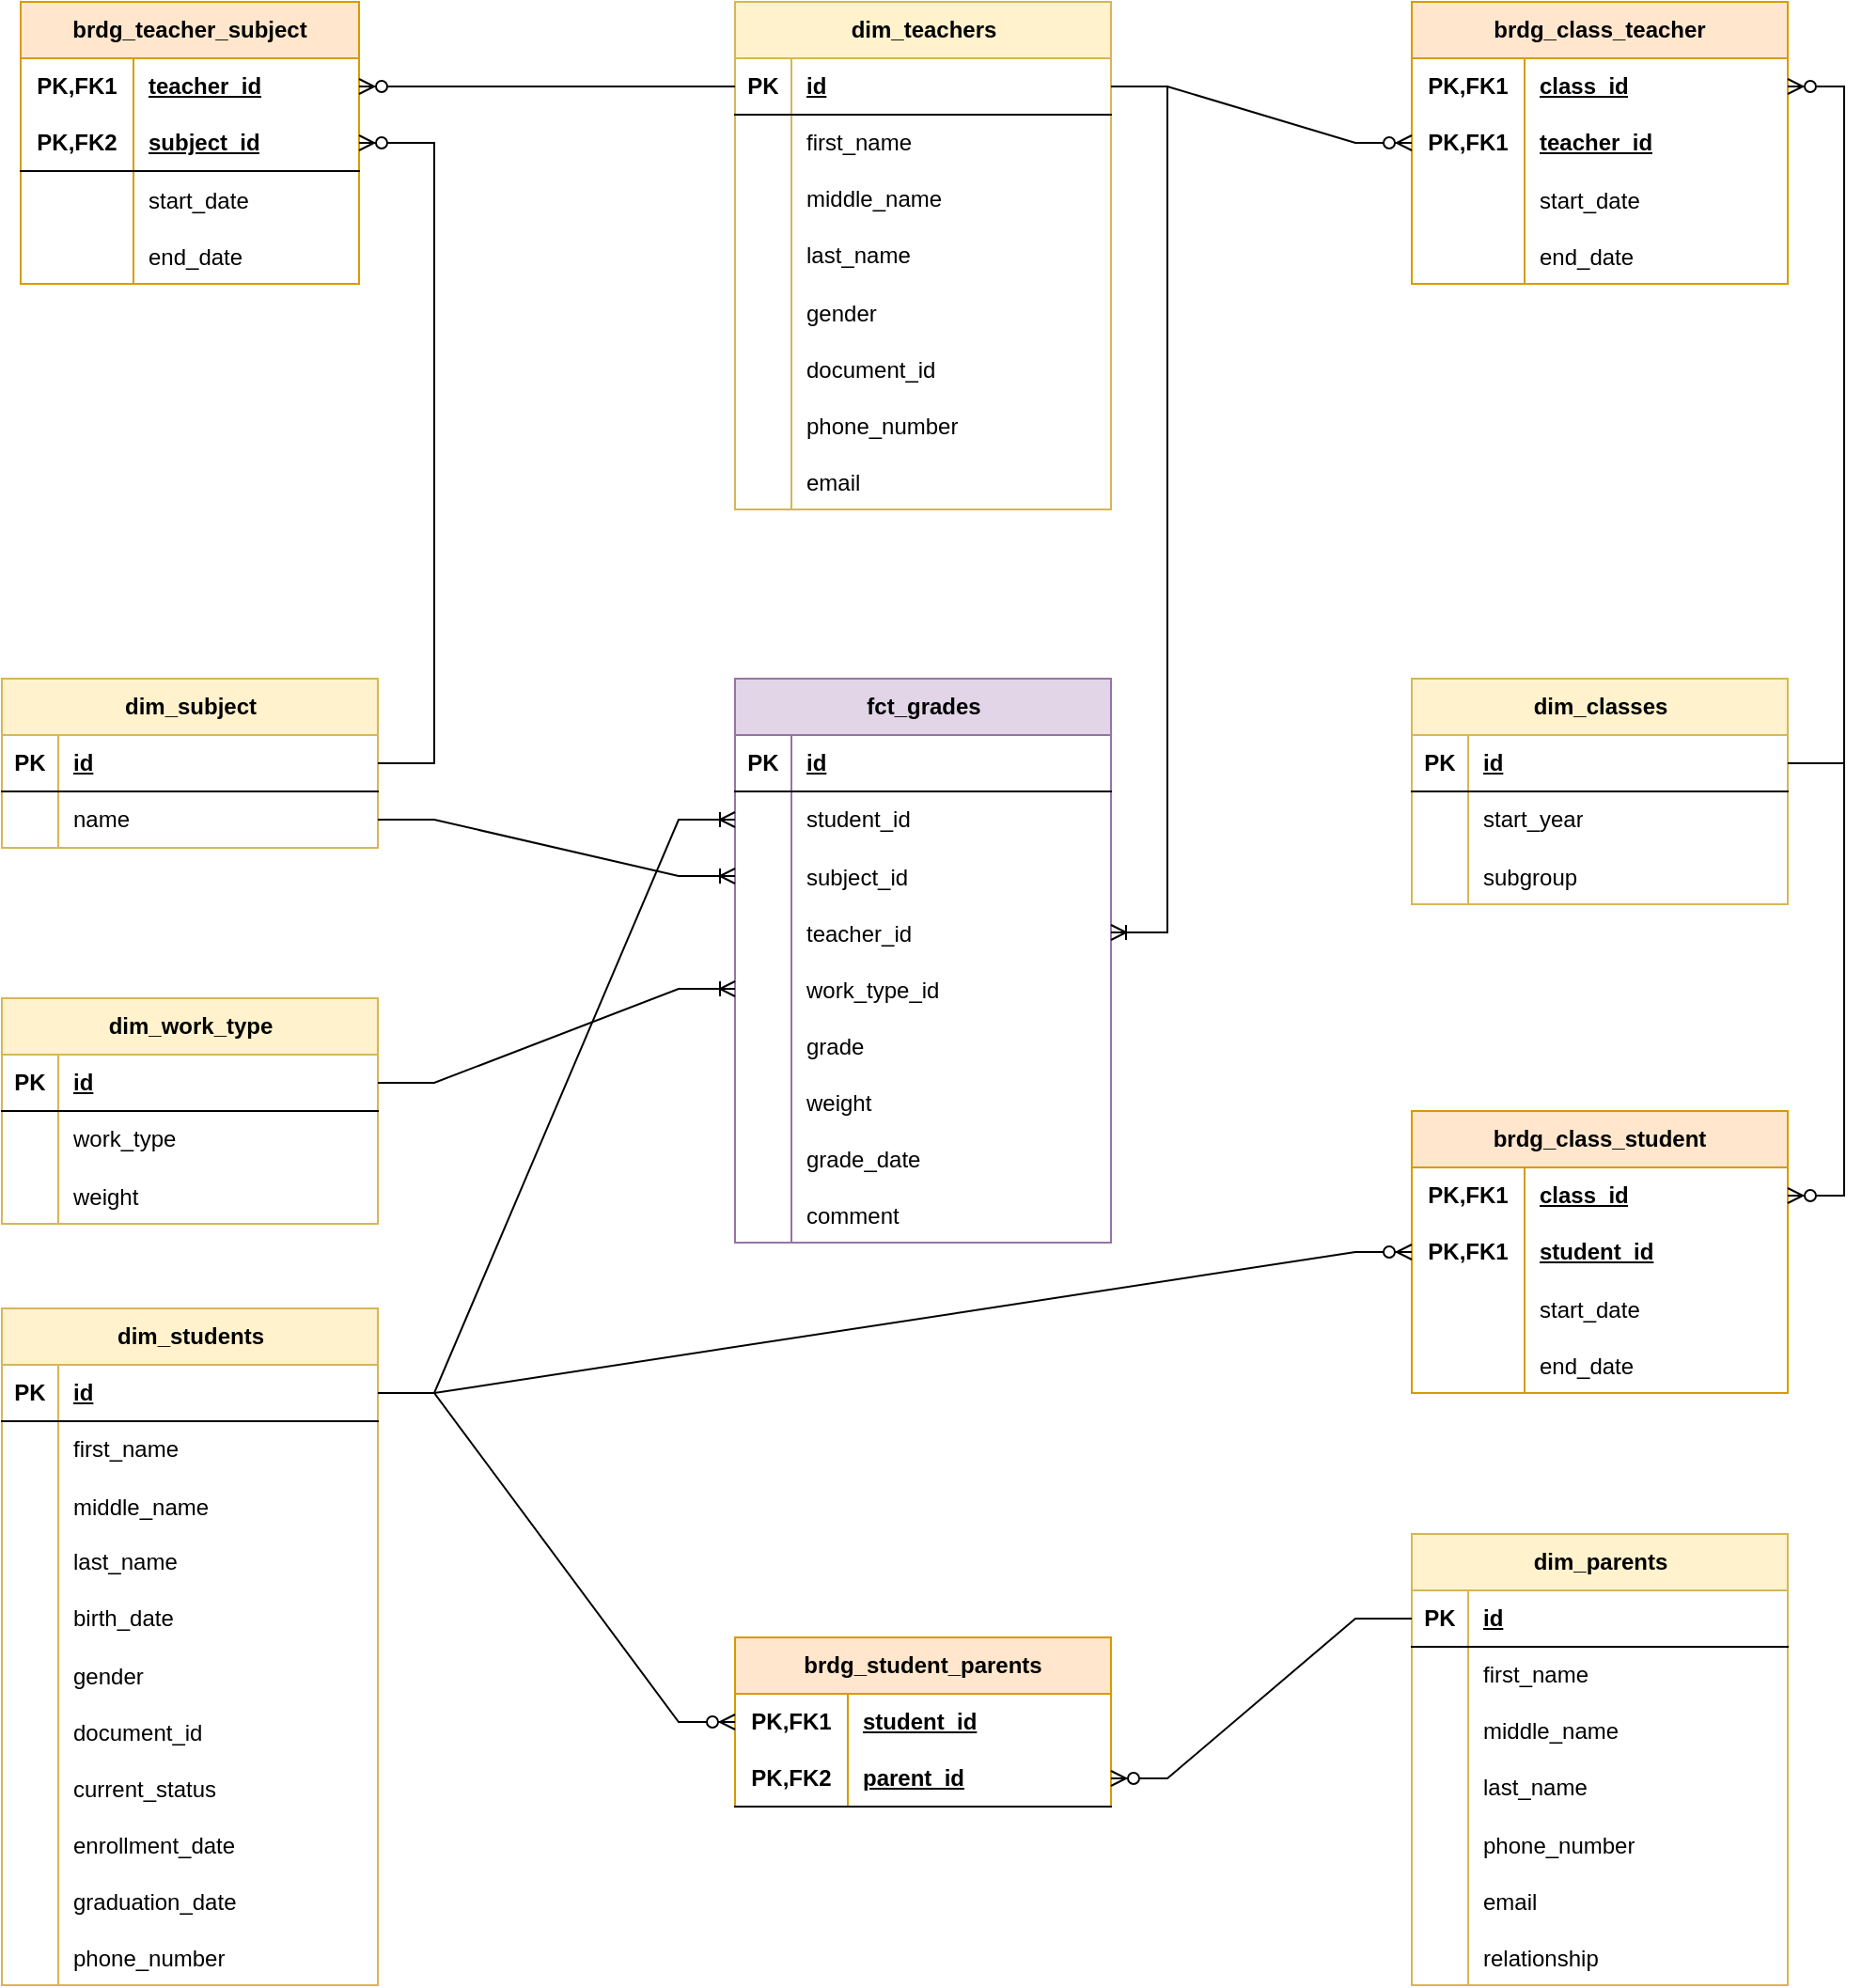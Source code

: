 <mxfile version="28.0.6">
  <diagram name="Страница — 1" id="8-mKhR0F3iY6yY4qWejL">
    <mxGraphModel dx="3691" dy="1129" grid="1" gridSize="10" guides="1" tooltips="1" connect="1" arrows="1" fold="1" page="1" pageScale="1" pageWidth="827" pageHeight="1169" math="0" shadow="0">
      <root>
        <mxCell id="0" />
        <mxCell id="1" parent="0" />
        <mxCell id="Qjqim4f-B4cRZtITTxIK-1" value="dim_students" style="shape=table;startSize=30;container=1;collapsible=1;childLayout=tableLayout;fixedRows=1;rowLines=0;fontStyle=1;align=center;resizeLast=1;html=1;fillColor=#fff2cc;strokeColor=#d6b656;" parent="1" vertex="1">
          <mxGeometry x="-1570" y="1045" width="200" height="360" as="geometry" />
        </mxCell>
        <mxCell id="Qjqim4f-B4cRZtITTxIK-2" value="" style="shape=tableRow;horizontal=0;startSize=0;swimlaneHead=0;swimlaneBody=0;fillColor=none;collapsible=0;dropTarget=0;points=[[0,0.5],[1,0.5]];portConstraint=eastwest;top=0;left=0;right=0;bottom=1;" parent="Qjqim4f-B4cRZtITTxIK-1" vertex="1">
          <mxGeometry y="30" width="200" height="30" as="geometry" />
        </mxCell>
        <mxCell id="Qjqim4f-B4cRZtITTxIK-3" value="PK" style="shape=partialRectangle;connectable=0;fillColor=none;top=0;left=0;bottom=0;right=0;fontStyle=1;overflow=hidden;whiteSpace=wrap;html=1;" parent="Qjqim4f-B4cRZtITTxIK-2" vertex="1">
          <mxGeometry width="30" height="30" as="geometry">
            <mxRectangle width="30" height="30" as="alternateBounds" />
          </mxGeometry>
        </mxCell>
        <mxCell id="Qjqim4f-B4cRZtITTxIK-4" value="id" style="shape=partialRectangle;connectable=0;fillColor=none;top=0;left=0;bottom=0;right=0;align=left;spacingLeft=6;fontStyle=5;overflow=hidden;whiteSpace=wrap;html=1;" parent="Qjqim4f-B4cRZtITTxIK-2" vertex="1">
          <mxGeometry x="30" width="170" height="30" as="geometry">
            <mxRectangle width="170" height="30" as="alternateBounds" />
          </mxGeometry>
        </mxCell>
        <mxCell id="Qjqim4f-B4cRZtITTxIK-5" value="" style="shape=tableRow;horizontal=0;startSize=0;swimlaneHead=0;swimlaneBody=0;fillColor=none;collapsible=0;dropTarget=0;points=[[0,0.5],[1,0.5]];portConstraint=eastwest;top=0;left=0;right=0;bottom=0;" parent="Qjqim4f-B4cRZtITTxIK-1" vertex="1">
          <mxGeometry y="60" width="200" height="30" as="geometry" />
        </mxCell>
        <mxCell id="Qjqim4f-B4cRZtITTxIK-6" value="" style="shape=partialRectangle;connectable=0;fillColor=none;top=0;left=0;bottom=0;right=0;editable=1;overflow=hidden;whiteSpace=wrap;html=1;" parent="Qjqim4f-B4cRZtITTxIK-5" vertex="1">
          <mxGeometry width="30" height="30" as="geometry">
            <mxRectangle width="30" height="30" as="alternateBounds" />
          </mxGeometry>
        </mxCell>
        <mxCell id="Qjqim4f-B4cRZtITTxIK-7" value="first_name" style="shape=partialRectangle;connectable=0;fillColor=none;top=0;left=0;bottom=0;right=0;align=left;spacingLeft=6;overflow=hidden;whiteSpace=wrap;html=1;" parent="Qjqim4f-B4cRZtITTxIK-5" vertex="1">
          <mxGeometry x="30" width="170" height="30" as="geometry">
            <mxRectangle width="170" height="30" as="alternateBounds" />
          </mxGeometry>
        </mxCell>
        <mxCell id="Qjqim4f-B4cRZtITTxIK-22" value="" style="shape=tableRow;horizontal=0;startSize=0;swimlaneHead=0;swimlaneBody=0;fillColor=none;collapsible=0;dropTarget=0;points=[[0,0.5],[1,0.5]];portConstraint=eastwest;top=0;left=0;right=0;bottom=0;" parent="Qjqim4f-B4cRZtITTxIK-1" vertex="1">
          <mxGeometry y="90" width="200" height="30" as="geometry" />
        </mxCell>
        <mxCell id="Qjqim4f-B4cRZtITTxIK-23" value="" style="shape=partialRectangle;connectable=0;fillColor=none;top=0;left=0;bottom=0;right=0;editable=1;overflow=hidden;" parent="Qjqim4f-B4cRZtITTxIK-22" vertex="1">
          <mxGeometry width="30" height="30" as="geometry">
            <mxRectangle width="30" height="30" as="alternateBounds" />
          </mxGeometry>
        </mxCell>
        <mxCell id="Qjqim4f-B4cRZtITTxIK-24" value="middle_name" style="shape=partialRectangle;connectable=0;fillColor=none;top=0;left=0;bottom=0;right=0;align=left;spacingLeft=6;overflow=hidden;" parent="Qjqim4f-B4cRZtITTxIK-22" vertex="1">
          <mxGeometry x="30" width="170" height="30" as="geometry">
            <mxRectangle width="170" height="30" as="alternateBounds" />
          </mxGeometry>
        </mxCell>
        <mxCell id="Qjqim4f-B4cRZtITTxIK-8" value="" style="shape=tableRow;horizontal=0;startSize=0;swimlaneHead=0;swimlaneBody=0;fillColor=none;collapsible=0;dropTarget=0;points=[[0,0.5],[1,0.5]];portConstraint=eastwest;top=0;left=0;right=0;bottom=0;" parent="Qjqim4f-B4cRZtITTxIK-1" vertex="1">
          <mxGeometry y="120" width="200" height="30" as="geometry" />
        </mxCell>
        <mxCell id="Qjqim4f-B4cRZtITTxIK-9" value="" style="shape=partialRectangle;connectable=0;fillColor=none;top=0;left=0;bottom=0;right=0;editable=1;overflow=hidden;whiteSpace=wrap;html=1;" parent="Qjqim4f-B4cRZtITTxIK-8" vertex="1">
          <mxGeometry width="30" height="30" as="geometry">
            <mxRectangle width="30" height="30" as="alternateBounds" />
          </mxGeometry>
        </mxCell>
        <mxCell id="Qjqim4f-B4cRZtITTxIK-10" value="last_name" style="shape=partialRectangle;connectable=0;fillColor=none;top=0;left=0;bottom=0;right=0;align=left;spacingLeft=6;overflow=hidden;whiteSpace=wrap;html=1;" parent="Qjqim4f-B4cRZtITTxIK-8" vertex="1">
          <mxGeometry x="30" width="170" height="30" as="geometry">
            <mxRectangle width="170" height="30" as="alternateBounds" />
          </mxGeometry>
        </mxCell>
        <mxCell id="Qjqim4f-B4cRZtITTxIK-11" value="" style="shape=tableRow;horizontal=0;startSize=0;swimlaneHead=0;swimlaneBody=0;fillColor=none;collapsible=0;dropTarget=0;points=[[0,0.5],[1,0.5]];portConstraint=eastwest;top=0;left=0;right=0;bottom=0;" parent="Qjqim4f-B4cRZtITTxIK-1" vertex="1">
          <mxGeometry y="150" width="200" height="30" as="geometry" />
        </mxCell>
        <mxCell id="Qjqim4f-B4cRZtITTxIK-12" value="" style="shape=partialRectangle;connectable=0;fillColor=none;top=0;left=0;bottom=0;right=0;editable=1;overflow=hidden;whiteSpace=wrap;html=1;" parent="Qjqim4f-B4cRZtITTxIK-11" vertex="1">
          <mxGeometry width="30" height="30" as="geometry">
            <mxRectangle width="30" height="30" as="alternateBounds" />
          </mxGeometry>
        </mxCell>
        <mxCell id="Qjqim4f-B4cRZtITTxIK-13" value="birth_date" style="shape=partialRectangle;connectable=0;fillColor=none;top=0;left=0;bottom=0;right=0;align=left;spacingLeft=6;overflow=hidden;whiteSpace=wrap;html=1;" parent="Qjqim4f-B4cRZtITTxIK-11" vertex="1">
          <mxGeometry x="30" width="170" height="30" as="geometry">
            <mxRectangle width="170" height="30" as="alternateBounds" />
          </mxGeometry>
        </mxCell>
        <mxCell id="Qjqim4f-B4cRZtITTxIK-25" value="" style="shape=tableRow;horizontal=0;startSize=0;swimlaneHead=0;swimlaneBody=0;fillColor=none;collapsible=0;dropTarget=0;points=[[0,0.5],[1,0.5]];portConstraint=eastwest;top=0;left=0;right=0;bottom=0;" parent="Qjqim4f-B4cRZtITTxIK-1" vertex="1">
          <mxGeometry y="180" width="200" height="30" as="geometry" />
        </mxCell>
        <mxCell id="Qjqim4f-B4cRZtITTxIK-26" value="" style="shape=partialRectangle;connectable=0;fillColor=none;top=0;left=0;bottom=0;right=0;editable=1;overflow=hidden;" parent="Qjqim4f-B4cRZtITTxIK-25" vertex="1">
          <mxGeometry width="30" height="30" as="geometry">
            <mxRectangle width="30" height="30" as="alternateBounds" />
          </mxGeometry>
        </mxCell>
        <mxCell id="Qjqim4f-B4cRZtITTxIK-27" value="gender" style="shape=partialRectangle;connectable=0;fillColor=none;top=0;left=0;bottom=0;right=0;align=left;spacingLeft=6;overflow=hidden;" parent="Qjqim4f-B4cRZtITTxIK-25" vertex="1">
          <mxGeometry x="30" width="170" height="30" as="geometry">
            <mxRectangle width="170" height="30" as="alternateBounds" />
          </mxGeometry>
        </mxCell>
        <mxCell id="Qjqim4f-B4cRZtITTxIK-28" value="" style="shape=tableRow;horizontal=0;startSize=0;swimlaneHead=0;swimlaneBody=0;fillColor=none;collapsible=0;dropTarget=0;points=[[0,0.5],[1,0.5]];portConstraint=eastwest;top=0;left=0;right=0;bottom=0;" parent="Qjqim4f-B4cRZtITTxIK-1" vertex="1">
          <mxGeometry y="210" width="200" height="30" as="geometry" />
        </mxCell>
        <mxCell id="Qjqim4f-B4cRZtITTxIK-29" value="" style="shape=partialRectangle;connectable=0;fillColor=none;top=0;left=0;bottom=0;right=0;editable=1;overflow=hidden;" parent="Qjqim4f-B4cRZtITTxIK-28" vertex="1">
          <mxGeometry width="30" height="30" as="geometry">
            <mxRectangle width="30" height="30" as="alternateBounds" />
          </mxGeometry>
        </mxCell>
        <mxCell id="Qjqim4f-B4cRZtITTxIK-30" value="document_id" style="shape=partialRectangle;connectable=0;fillColor=none;top=0;left=0;bottom=0;right=0;align=left;spacingLeft=6;overflow=hidden;" parent="Qjqim4f-B4cRZtITTxIK-28" vertex="1">
          <mxGeometry x="30" width="170" height="30" as="geometry">
            <mxRectangle width="170" height="30" as="alternateBounds" />
          </mxGeometry>
        </mxCell>
        <mxCell id="xSIBhp2Koco8G6NyCUr5-5" value="" style="shape=tableRow;horizontal=0;startSize=0;swimlaneHead=0;swimlaneBody=0;fillColor=none;collapsible=0;dropTarget=0;points=[[0,0.5],[1,0.5]];portConstraint=eastwest;top=0;left=0;right=0;bottom=0;" vertex="1" parent="Qjqim4f-B4cRZtITTxIK-1">
          <mxGeometry y="240" width="200" height="30" as="geometry" />
        </mxCell>
        <mxCell id="xSIBhp2Koco8G6NyCUr5-6" value="" style="shape=partialRectangle;connectable=0;fillColor=none;top=0;left=0;bottom=0;right=0;editable=1;overflow=hidden;" vertex="1" parent="xSIBhp2Koco8G6NyCUr5-5">
          <mxGeometry width="30" height="30" as="geometry">
            <mxRectangle width="30" height="30" as="alternateBounds" />
          </mxGeometry>
        </mxCell>
        <mxCell id="xSIBhp2Koco8G6NyCUr5-7" value="current_status" style="shape=partialRectangle;connectable=0;fillColor=none;top=0;left=0;bottom=0;right=0;align=left;spacingLeft=6;overflow=hidden;" vertex="1" parent="xSIBhp2Koco8G6NyCUr5-5">
          <mxGeometry x="30" width="170" height="30" as="geometry">
            <mxRectangle width="170" height="30" as="alternateBounds" />
          </mxGeometry>
        </mxCell>
        <mxCell id="Qjqim4f-B4cRZtITTxIK-40" value="" style="shape=tableRow;horizontal=0;startSize=0;swimlaneHead=0;swimlaneBody=0;fillColor=none;collapsible=0;dropTarget=0;points=[[0,0.5],[1,0.5]];portConstraint=eastwest;top=0;left=0;right=0;bottom=0;" parent="Qjqim4f-B4cRZtITTxIK-1" vertex="1">
          <mxGeometry y="270" width="200" height="30" as="geometry" />
        </mxCell>
        <mxCell id="Qjqim4f-B4cRZtITTxIK-41" value="" style="shape=partialRectangle;connectable=0;fillColor=none;top=0;left=0;bottom=0;right=0;editable=1;overflow=hidden;" parent="Qjqim4f-B4cRZtITTxIK-40" vertex="1">
          <mxGeometry width="30" height="30" as="geometry">
            <mxRectangle width="30" height="30" as="alternateBounds" />
          </mxGeometry>
        </mxCell>
        <mxCell id="Qjqim4f-B4cRZtITTxIK-42" value="enrollment_date" style="shape=partialRectangle;connectable=0;fillColor=none;top=0;left=0;bottom=0;right=0;align=left;spacingLeft=6;overflow=hidden;" parent="Qjqim4f-B4cRZtITTxIK-40" vertex="1">
          <mxGeometry x="30" width="170" height="30" as="geometry">
            <mxRectangle width="170" height="30" as="alternateBounds" />
          </mxGeometry>
        </mxCell>
        <mxCell id="Qjqim4f-B4cRZtITTxIK-43" value="" style="shape=tableRow;horizontal=0;startSize=0;swimlaneHead=0;swimlaneBody=0;fillColor=none;collapsible=0;dropTarget=0;points=[[0,0.5],[1,0.5]];portConstraint=eastwest;top=0;left=0;right=0;bottom=0;" parent="Qjqim4f-B4cRZtITTxIK-1" vertex="1">
          <mxGeometry y="300" width="200" height="30" as="geometry" />
        </mxCell>
        <mxCell id="Qjqim4f-B4cRZtITTxIK-44" value="" style="shape=partialRectangle;connectable=0;fillColor=none;top=0;left=0;bottom=0;right=0;editable=1;overflow=hidden;" parent="Qjqim4f-B4cRZtITTxIK-43" vertex="1">
          <mxGeometry width="30" height="30" as="geometry">
            <mxRectangle width="30" height="30" as="alternateBounds" />
          </mxGeometry>
        </mxCell>
        <mxCell id="Qjqim4f-B4cRZtITTxIK-45" value="graduation_date" style="shape=partialRectangle;connectable=0;fillColor=none;top=0;left=0;bottom=0;right=0;align=left;spacingLeft=6;overflow=hidden;" parent="Qjqim4f-B4cRZtITTxIK-43" vertex="1">
          <mxGeometry x="30" width="170" height="30" as="geometry">
            <mxRectangle width="170" height="30" as="alternateBounds" />
          </mxGeometry>
        </mxCell>
        <mxCell id="Qjqim4f-B4cRZtITTxIK-52" value="" style="shape=tableRow;horizontal=0;startSize=0;swimlaneHead=0;swimlaneBody=0;fillColor=none;collapsible=0;dropTarget=0;points=[[0,0.5],[1,0.5]];portConstraint=eastwest;top=0;left=0;right=0;bottom=0;" parent="Qjqim4f-B4cRZtITTxIK-1" vertex="1">
          <mxGeometry y="330" width="200" height="30" as="geometry" />
        </mxCell>
        <mxCell id="Qjqim4f-B4cRZtITTxIK-53" value="" style="shape=partialRectangle;connectable=0;fillColor=none;top=0;left=0;bottom=0;right=0;editable=1;overflow=hidden;" parent="Qjqim4f-B4cRZtITTxIK-52" vertex="1">
          <mxGeometry width="30" height="30" as="geometry">
            <mxRectangle width="30" height="30" as="alternateBounds" />
          </mxGeometry>
        </mxCell>
        <mxCell id="Qjqim4f-B4cRZtITTxIK-54" value="phone_number" style="shape=partialRectangle;connectable=0;fillColor=none;top=0;left=0;bottom=0;right=0;align=left;spacingLeft=6;overflow=hidden;" parent="Qjqim4f-B4cRZtITTxIK-52" vertex="1">
          <mxGeometry x="30" width="170" height="30" as="geometry">
            <mxRectangle width="170" height="30" as="alternateBounds" />
          </mxGeometry>
        </mxCell>
        <mxCell id="Qjqim4f-B4cRZtITTxIK-55" value="dim_parents" style="shape=table;startSize=30;container=1;collapsible=1;childLayout=tableLayout;fixedRows=1;rowLines=0;fontStyle=1;align=center;resizeLast=1;html=1;fillColor=#fff2cc;strokeColor=#d6b656;" parent="1" vertex="1">
          <mxGeometry x="-820" y="1165" width="200" height="240" as="geometry" />
        </mxCell>
        <mxCell id="Qjqim4f-B4cRZtITTxIK-56" value="" style="shape=tableRow;horizontal=0;startSize=0;swimlaneHead=0;swimlaneBody=0;fillColor=none;collapsible=0;dropTarget=0;points=[[0,0.5],[1,0.5]];portConstraint=eastwest;top=0;left=0;right=0;bottom=1;" parent="Qjqim4f-B4cRZtITTxIK-55" vertex="1">
          <mxGeometry y="30" width="200" height="30" as="geometry" />
        </mxCell>
        <mxCell id="Qjqim4f-B4cRZtITTxIK-57" value="PK" style="shape=partialRectangle;connectable=0;fillColor=none;top=0;left=0;bottom=0;right=0;fontStyle=1;overflow=hidden;whiteSpace=wrap;html=1;" parent="Qjqim4f-B4cRZtITTxIK-56" vertex="1">
          <mxGeometry width="30" height="30" as="geometry">
            <mxRectangle width="30" height="30" as="alternateBounds" />
          </mxGeometry>
        </mxCell>
        <mxCell id="Qjqim4f-B4cRZtITTxIK-58" value="id" style="shape=partialRectangle;connectable=0;fillColor=none;top=0;left=0;bottom=0;right=0;align=left;spacingLeft=6;fontStyle=5;overflow=hidden;whiteSpace=wrap;html=1;" parent="Qjqim4f-B4cRZtITTxIK-56" vertex="1">
          <mxGeometry x="30" width="170" height="30" as="geometry">
            <mxRectangle width="170" height="30" as="alternateBounds" />
          </mxGeometry>
        </mxCell>
        <mxCell id="Qjqim4f-B4cRZtITTxIK-59" value="" style="shape=tableRow;horizontal=0;startSize=0;swimlaneHead=0;swimlaneBody=0;fillColor=none;collapsible=0;dropTarget=0;points=[[0,0.5],[1,0.5]];portConstraint=eastwest;top=0;left=0;right=0;bottom=0;" parent="Qjqim4f-B4cRZtITTxIK-55" vertex="1">
          <mxGeometry y="60" width="200" height="30" as="geometry" />
        </mxCell>
        <mxCell id="Qjqim4f-B4cRZtITTxIK-60" value="" style="shape=partialRectangle;connectable=0;fillColor=none;top=0;left=0;bottom=0;right=0;editable=1;overflow=hidden;whiteSpace=wrap;html=1;" parent="Qjqim4f-B4cRZtITTxIK-59" vertex="1">
          <mxGeometry width="30" height="30" as="geometry">
            <mxRectangle width="30" height="30" as="alternateBounds" />
          </mxGeometry>
        </mxCell>
        <mxCell id="Qjqim4f-B4cRZtITTxIK-61" value="first_name" style="shape=partialRectangle;connectable=0;fillColor=none;top=0;left=0;bottom=0;right=0;align=left;spacingLeft=6;overflow=hidden;whiteSpace=wrap;html=1;" parent="Qjqim4f-B4cRZtITTxIK-59" vertex="1">
          <mxGeometry x="30" width="170" height="30" as="geometry">
            <mxRectangle width="170" height="30" as="alternateBounds" />
          </mxGeometry>
        </mxCell>
        <mxCell id="Qjqim4f-B4cRZtITTxIK-62" value="" style="shape=tableRow;horizontal=0;startSize=0;swimlaneHead=0;swimlaneBody=0;fillColor=none;collapsible=0;dropTarget=0;points=[[0,0.5],[1,0.5]];portConstraint=eastwest;top=0;left=0;right=0;bottom=0;" parent="Qjqim4f-B4cRZtITTxIK-55" vertex="1">
          <mxGeometry y="90" width="200" height="30" as="geometry" />
        </mxCell>
        <mxCell id="Qjqim4f-B4cRZtITTxIK-63" value="" style="shape=partialRectangle;connectable=0;fillColor=none;top=0;left=0;bottom=0;right=0;editable=1;overflow=hidden;whiteSpace=wrap;html=1;" parent="Qjqim4f-B4cRZtITTxIK-62" vertex="1">
          <mxGeometry width="30" height="30" as="geometry">
            <mxRectangle width="30" height="30" as="alternateBounds" />
          </mxGeometry>
        </mxCell>
        <mxCell id="Qjqim4f-B4cRZtITTxIK-64" value="middle_name" style="shape=partialRectangle;connectable=0;fillColor=none;top=0;left=0;bottom=0;right=0;align=left;spacingLeft=6;overflow=hidden;whiteSpace=wrap;html=1;" parent="Qjqim4f-B4cRZtITTxIK-62" vertex="1">
          <mxGeometry x="30" width="170" height="30" as="geometry">
            <mxRectangle width="170" height="30" as="alternateBounds" />
          </mxGeometry>
        </mxCell>
        <mxCell id="Qjqim4f-B4cRZtITTxIK-65" value="" style="shape=tableRow;horizontal=0;startSize=0;swimlaneHead=0;swimlaneBody=0;fillColor=none;collapsible=0;dropTarget=0;points=[[0,0.5],[1,0.5]];portConstraint=eastwest;top=0;left=0;right=0;bottom=0;" parent="Qjqim4f-B4cRZtITTxIK-55" vertex="1">
          <mxGeometry y="120" width="200" height="30" as="geometry" />
        </mxCell>
        <mxCell id="Qjqim4f-B4cRZtITTxIK-66" value="" style="shape=partialRectangle;connectable=0;fillColor=none;top=0;left=0;bottom=0;right=0;editable=1;overflow=hidden;whiteSpace=wrap;html=1;" parent="Qjqim4f-B4cRZtITTxIK-65" vertex="1">
          <mxGeometry width="30" height="30" as="geometry">
            <mxRectangle width="30" height="30" as="alternateBounds" />
          </mxGeometry>
        </mxCell>
        <mxCell id="Qjqim4f-B4cRZtITTxIK-67" value="last_name" style="shape=partialRectangle;connectable=0;fillColor=none;top=0;left=0;bottom=0;right=0;align=left;spacingLeft=6;overflow=hidden;whiteSpace=wrap;html=1;" parent="Qjqim4f-B4cRZtITTxIK-65" vertex="1">
          <mxGeometry x="30" width="170" height="30" as="geometry">
            <mxRectangle width="170" height="30" as="alternateBounds" />
          </mxGeometry>
        </mxCell>
        <mxCell id="xSIBhp2Koco8G6NyCUr5-8" value="" style="shape=tableRow;horizontal=0;startSize=0;swimlaneHead=0;swimlaneBody=0;fillColor=none;collapsible=0;dropTarget=0;points=[[0,0.5],[1,0.5]];portConstraint=eastwest;top=0;left=0;right=0;bottom=0;" vertex="1" parent="Qjqim4f-B4cRZtITTxIK-55">
          <mxGeometry y="150" width="200" height="30" as="geometry" />
        </mxCell>
        <mxCell id="xSIBhp2Koco8G6NyCUr5-9" value="" style="shape=partialRectangle;connectable=0;fillColor=none;top=0;left=0;bottom=0;right=0;editable=1;overflow=hidden;" vertex="1" parent="xSIBhp2Koco8G6NyCUr5-8">
          <mxGeometry width="30" height="30" as="geometry">
            <mxRectangle width="30" height="30" as="alternateBounds" />
          </mxGeometry>
        </mxCell>
        <mxCell id="xSIBhp2Koco8G6NyCUr5-10" value="phone_number" style="shape=partialRectangle;connectable=0;fillColor=none;top=0;left=0;bottom=0;right=0;align=left;spacingLeft=6;overflow=hidden;" vertex="1" parent="xSIBhp2Koco8G6NyCUr5-8">
          <mxGeometry x="30" width="170" height="30" as="geometry">
            <mxRectangle width="170" height="30" as="alternateBounds" />
          </mxGeometry>
        </mxCell>
        <mxCell id="Qjqim4f-B4cRZtITTxIK-86" value="" style="shape=tableRow;horizontal=0;startSize=0;swimlaneHead=0;swimlaneBody=0;fillColor=none;collapsible=0;dropTarget=0;points=[[0,0.5],[1,0.5]];portConstraint=eastwest;top=0;left=0;right=0;bottom=0;" parent="Qjqim4f-B4cRZtITTxIK-55" vertex="1">
          <mxGeometry y="180" width="200" height="30" as="geometry" />
        </mxCell>
        <mxCell id="Qjqim4f-B4cRZtITTxIK-87" value="" style="shape=partialRectangle;connectable=0;fillColor=none;top=0;left=0;bottom=0;right=0;editable=1;overflow=hidden;" parent="Qjqim4f-B4cRZtITTxIK-86" vertex="1">
          <mxGeometry width="30" height="30" as="geometry">
            <mxRectangle width="30" height="30" as="alternateBounds" />
          </mxGeometry>
        </mxCell>
        <mxCell id="Qjqim4f-B4cRZtITTxIK-88" value="email" style="shape=partialRectangle;connectable=0;fillColor=none;top=0;left=0;bottom=0;right=0;align=left;spacingLeft=6;overflow=hidden;" parent="Qjqim4f-B4cRZtITTxIK-86" vertex="1">
          <mxGeometry x="30" width="170" height="30" as="geometry">
            <mxRectangle width="170" height="30" as="alternateBounds" />
          </mxGeometry>
        </mxCell>
        <mxCell id="xSIBhp2Koco8G6NyCUr5-11" value="" style="shape=tableRow;horizontal=0;startSize=0;swimlaneHead=0;swimlaneBody=0;fillColor=none;collapsible=0;dropTarget=0;points=[[0,0.5],[1,0.5]];portConstraint=eastwest;top=0;left=0;right=0;bottom=0;" vertex="1" parent="Qjqim4f-B4cRZtITTxIK-55">
          <mxGeometry y="210" width="200" height="30" as="geometry" />
        </mxCell>
        <mxCell id="xSIBhp2Koco8G6NyCUr5-12" value="" style="shape=partialRectangle;connectable=0;fillColor=none;top=0;left=0;bottom=0;right=0;editable=1;overflow=hidden;" vertex="1" parent="xSIBhp2Koco8G6NyCUr5-11">
          <mxGeometry width="30" height="30" as="geometry">
            <mxRectangle width="30" height="30" as="alternateBounds" />
          </mxGeometry>
        </mxCell>
        <mxCell id="xSIBhp2Koco8G6NyCUr5-13" value="relationship" style="shape=partialRectangle;connectable=0;fillColor=none;top=0;left=0;bottom=0;right=0;align=left;spacingLeft=6;overflow=hidden;" vertex="1" parent="xSIBhp2Koco8G6NyCUr5-11">
          <mxGeometry x="30" width="170" height="30" as="geometry">
            <mxRectangle width="170" height="30" as="alternateBounds" />
          </mxGeometry>
        </mxCell>
        <mxCell id="Qjqim4f-B4cRZtITTxIK-89" value="brdg_student_parents" style="shape=table;startSize=30;container=1;collapsible=1;childLayout=tableLayout;fixedRows=1;rowLines=0;fontStyle=1;align=center;resizeLast=1;html=1;whiteSpace=wrap;fillColor=#ffe6cc;strokeColor=#d79b00;" parent="1" vertex="1">
          <mxGeometry x="-1180" y="1220" width="200" height="90" as="geometry" />
        </mxCell>
        <mxCell id="Qjqim4f-B4cRZtITTxIK-90" value="" style="shape=tableRow;horizontal=0;startSize=0;swimlaneHead=0;swimlaneBody=0;fillColor=none;collapsible=0;dropTarget=0;points=[[0,0.5],[1,0.5]];portConstraint=eastwest;top=0;left=0;right=0;bottom=0;html=1;" parent="Qjqim4f-B4cRZtITTxIK-89" vertex="1">
          <mxGeometry y="30" width="200" height="30" as="geometry" />
        </mxCell>
        <mxCell id="Qjqim4f-B4cRZtITTxIK-91" value="PK,FK1" style="shape=partialRectangle;connectable=0;fillColor=none;top=0;left=0;bottom=0;right=0;fontStyle=1;overflow=hidden;html=1;whiteSpace=wrap;" parent="Qjqim4f-B4cRZtITTxIK-90" vertex="1">
          <mxGeometry width="60" height="30" as="geometry">
            <mxRectangle width="60" height="30" as="alternateBounds" />
          </mxGeometry>
        </mxCell>
        <mxCell id="Qjqim4f-B4cRZtITTxIK-92" value="student_id" style="shape=partialRectangle;connectable=0;fillColor=none;top=0;left=0;bottom=0;right=0;align=left;spacingLeft=6;fontStyle=5;overflow=hidden;html=1;whiteSpace=wrap;" parent="Qjqim4f-B4cRZtITTxIK-90" vertex="1">
          <mxGeometry x="60" width="140" height="30" as="geometry">
            <mxRectangle width="140" height="30" as="alternateBounds" />
          </mxGeometry>
        </mxCell>
        <mxCell id="Qjqim4f-B4cRZtITTxIK-93" value="" style="shape=tableRow;horizontal=0;startSize=0;swimlaneHead=0;swimlaneBody=0;fillColor=none;collapsible=0;dropTarget=0;points=[[0,0.5],[1,0.5]];portConstraint=eastwest;top=0;left=0;right=0;bottom=1;html=1;" parent="Qjqim4f-B4cRZtITTxIK-89" vertex="1">
          <mxGeometry y="60" width="200" height="30" as="geometry" />
        </mxCell>
        <mxCell id="Qjqim4f-B4cRZtITTxIK-94" value="PK,FK2" style="shape=partialRectangle;connectable=0;fillColor=none;top=0;left=0;bottom=0;right=0;fontStyle=1;overflow=hidden;html=1;whiteSpace=wrap;" parent="Qjqim4f-B4cRZtITTxIK-93" vertex="1">
          <mxGeometry width="60" height="30" as="geometry">
            <mxRectangle width="60" height="30" as="alternateBounds" />
          </mxGeometry>
        </mxCell>
        <mxCell id="Qjqim4f-B4cRZtITTxIK-95" value="parent_id" style="shape=partialRectangle;connectable=0;fillColor=none;top=0;left=0;bottom=0;right=0;align=left;spacingLeft=6;fontStyle=5;overflow=hidden;html=1;whiteSpace=wrap;" parent="Qjqim4f-B4cRZtITTxIK-93" vertex="1">
          <mxGeometry x="60" width="140" height="30" as="geometry">
            <mxRectangle width="140" height="30" as="alternateBounds" />
          </mxGeometry>
        </mxCell>
        <mxCell id="Qjqim4f-B4cRZtITTxIK-102" value="" style="edgeStyle=entityRelationEdgeStyle;fontSize=12;html=1;endArrow=ERzeroToMany;endFill=1;rounded=0;entryX=1;entryY=0.5;entryDx=0;entryDy=0;" parent="1" source="Qjqim4f-B4cRZtITTxIK-56" target="Qjqim4f-B4cRZtITTxIK-93" edge="1">
          <mxGeometry width="100" height="100" relative="1" as="geometry">
            <mxPoint x="150" y="1170" as="sourcePoint" />
            <mxPoint x="250" y="1070" as="targetPoint" />
            <Array as="points">
              <mxPoint x="290" y="1110" />
            </Array>
          </mxGeometry>
        </mxCell>
        <mxCell id="Qjqim4f-B4cRZtITTxIK-103" value="" style="edgeStyle=entityRelationEdgeStyle;fontSize=12;html=1;endArrow=ERzeroToMany;endFill=1;rounded=0;exitX=1;exitY=0.5;exitDx=0;exitDy=0;entryX=0;entryY=0.5;entryDx=0;entryDy=0;" parent="1" source="Qjqim4f-B4cRZtITTxIK-2" target="Qjqim4f-B4cRZtITTxIK-90" edge="1">
          <mxGeometry width="100" height="100" relative="1" as="geometry">
            <mxPoint x="170" y="910" as="sourcePoint" />
            <mxPoint x="270" y="810" as="targetPoint" />
          </mxGeometry>
        </mxCell>
        <mxCell id="Qjqim4f-B4cRZtITTxIK-110" value="dim_classes" style="shape=table;startSize=30;container=1;collapsible=1;childLayout=tableLayout;fixedRows=1;rowLines=0;fontStyle=1;align=center;resizeLast=1;html=1;fillColor=#fff2cc;strokeColor=#d6b656;" parent="1" vertex="1">
          <mxGeometry x="-820" y="710" width="200" height="120" as="geometry" />
        </mxCell>
        <mxCell id="Qjqim4f-B4cRZtITTxIK-111" value="" style="shape=tableRow;horizontal=0;startSize=0;swimlaneHead=0;swimlaneBody=0;fillColor=none;collapsible=0;dropTarget=0;points=[[0,0.5],[1,0.5]];portConstraint=eastwest;top=0;left=0;right=0;bottom=1;" parent="Qjqim4f-B4cRZtITTxIK-110" vertex="1">
          <mxGeometry y="30" width="200" height="30" as="geometry" />
        </mxCell>
        <mxCell id="Qjqim4f-B4cRZtITTxIK-112" value="PK" style="shape=partialRectangle;connectable=0;fillColor=none;top=0;left=0;bottom=0;right=0;fontStyle=1;overflow=hidden;whiteSpace=wrap;html=1;" parent="Qjqim4f-B4cRZtITTxIK-111" vertex="1">
          <mxGeometry width="30" height="30" as="geometry">
            <mxRectangle width="30" height="30" as="alternateBounds" />
          </mxGeometry>
        </mxCell>
        <mxCell id="Qjqim4f-B4cRZtITTxIK-113" value="id" style="shape=partialRectangle;connectable=0;fillColor=none;top=0;left=0;bottom=0;right=0;align=left;spacingLeft=6;fontStyle=5;overflow=hidden;whiteSpace=wrap;html=1;" parent="Qjqim4f-B4cRZtITTxIK-111" vertex="1">
          <mxGeometry x="30" width="170" height="30" as="geometry">
            <mxRectangle width="170" height="30" as="alternateBounds" />
          </mxGeometry>
        </mxCell>
        <mxCell id="Qjqim4f-B4cRZtITTxIK-114" value="" style="shape=tableRow;horizontal=0;startSize=0;swimlaneHead=0;swimlaneBody=0;fillColor=none;collapsible=0;dropTarget=0;points=[[0,0.5],[1,0.5]];portConstraint=eastwest;top=0;left=0;right=0;bottom=0;" parent="Qjqim4f-B4cRZtITTxIK-110" vertex="1">
          <mxGeometry y="60" width="200" height="30" as="geometry" />
        </mxCell>
        <mxCell id="Qjqim4f-B4cRZtITTxIK-115" value="" style="shape=partialRectangle;connectable=0;fillColor=none;top=0;left=0;bottom=0;right=0;editable=1;overflow=hidden;whiteSpace=wrap;html=1;" parent="Qjqim4f-B4cRZtITTxIK-114" vertex="1">
          <mxGeometry width="30" height="30" as="geometry">
            <mxRectangle width="30" height="30" as="alternateBounds" />
          </mxGeometry>
        </mxCell>
        <mxCell id="Qjqim4f-B4cRZtITTxIK-116" value="start_year" style="shape=partialRectangle;connectable=0;fillColor=none;top=0;left=0;bottom=0;right=0;align=left;spacingLeft=6;overflow=hidden;whiteSpace=wrap;html=1;" parent="Qjqim4f-B4cRZtITTxIK-114" vertex="1">
          <mxGeometry x="30" width="170" height="30" as="geometry">
            <mxRectangle width="170" height="30" as="alternateBounds" />
          </mxGeometry>
        </mxCell>
        <mxCell id="Qjqim4f-B4cRZtITTxIK-117" value="" style="shape=tableRow;horizontal=0;startSize=0;swimlaneHead=0;swimlaneBody=0;fillColor=none;collapsible=0;dropTarget=0;points=[[0,0.5],[1,0.5]];portConstraint=eastwest;top=0;left=0;right=0;bottom=0;" parent="Qjqim4f-B4cRZtITTxIK-110" vertex="1">
          <mxGeometry y="90" width="200" height="30" as="geometry" />
        </mxCell>
        <mxCell id="Qjqim4f-B4cRZtITTxIK-118" value="" style="shape=partialRectangle;connectable=0;fillColor=none;top=0;left=0;bottom=0;right=0;editable=1;overflow=hidden;" parent="Qjqim4f-B4cRZtITTxIK-117" vertex="1">
          <mxGeometry width="30" height="30" as="geometry">
            <mxRectangle width="30" height="30" as="alternateBounds" />
          </mxGeometry>
        </mxCell>
        <mxCell id="Qjqim4f-B4cRZtITTxIK-119" value="subgroup" style="shape=partialRectangle;connectable=0;fillColor=none;top=0;left=0;bottom=0;right=0;align=left;spacingLeft=6;overflow=hidden;" parent="Qjqim4f-B4cRZtITTxIK-117" vertex="1">
          <mxGeometry x="30" width="170" height="30" as="geometry">
            <mxRectangle width="170" height="30" as="alternateBounds" />
          </mxGeometry>
        </mxCell>
        <mxCell id="Qjqim4f-B4cRZtITTxIK-159" value="dim_teachers" style="shape=table;startSize=30;container=1;collapsible=1;childLayout=tableLayout;fixedRows=1;rowLines=0;fontStyle=1;align=center;resizeLast=1;html=1;fillColor=#fff2cc;strokeColor=#d6b656;" parent="1" vertex="1">
          <mxGeometry x="-1180" y="350" width="200" height="270" as="geometry" />
        </mxCell>
        <mxCell id="Qjqim4f-B4cRZtITTxIK-160" value="" style="shape=tableRow;horizontal=0;startSize=0;swimlaneHead=0;swimlaneBody=0;fillColor=none;collapsible=0;dropTarget=0;points=[[0,0.5],[1,0.5]];portConstraint=eastwest;top=0;left=0;right=0;bottom=1;" parent="Qjqim4f-B4cRZtITTxIK-159" vertex="1">
          <mxGeometry y="30" width="200" height="30" as="geometry" />
        </mxCell>
        <mxCell id="Qjqim4f-B4cRZtITTxIK-161" value="PK" style="shape=partialRectangle;connectable=0;fillColor=none;top=0;left=0;bottom=0;right=0;fontStyle=1;overflow=hidden;whiteSpace=wrap;html=1;" parent="Qjqim4f-B4cRZtITTxIK-160" vertex="1">
          <mxGeometry width="30" height="30" as="geometry">
            <mxRectangle width="30" height="30" as="alternateBounds" />
          </mxGeometry>
        </mxCell>
        <mxCell id="Qjqim4f-B4cRZtITTxIK-162" value="id" style="shape=partialRectangle;connectable=0;fillColor=none;top=0;left=0;bottom=0;right=0;align=left;spacingLeft=6;fontStyle=5;overflow=hidden;whiteSpace=wrap;html=1;" parent="Qjqim4f-B4cRZtITTxIK-160" vertex="1">
          <mxGeometry x="30" width="170" height="30" as="geometry">
            <mxRectangle width="170" height="30" as="alternateBounds" />
          </mxGeometry>
        </mxCell>
        <mxCell id="Qjqim4f-B4cRZtITTxIK-163" value="" style="shape=tableRow;horizontal=0;startSize=0;swimlaneHead=0;swimlaneBody=0;fillColor=none;collapsible=0;dropTarget=0;points=[[0,0.5],[1,0.5]];portConstraint=eastwest;top=0;left=0;right=0;bottom=0;" parent="Qjqim4f-B4cRZtITTxIK-159" vertex="1">
          <mxGeometry y="60" width="200" height="30" as="geometry" />
        </mxCell>
        <mxCell id="Qjqim4f-B4cRZtITTxIK-164" value="" style="shape=partialRectangle;connectable=0;fillColor=none;top=0;left=0;bottom=0;right=0;editable=1;overflow=hidden;whiteSpace=wrap;html=1;" parent="Qjqim4f-B4cRZtITTxIK-163" vertex="1">
          <mxGeometry width="30" height="30" as="geometry">
            <mxRectangle width="30" height="30" as="alternateBounds" />
          </mxGeometry>
        </mxCell>
        <mxCell id="Qjqim4f-B4cRZtITTxIK-165" value="first_name" style="shape=partialRectangle;connectable=0;fillColor=none;top=0;left=0;bottom=0;right=0;align=left;spacingLeft=6;overflow=hidden;whiteSpace=wrap;html=1;" parent="Qjqim4f-B4cRZtITTxIK-163" vertex="1">
          <mxGeometry x="30" width="170" height="30" as="geometry">
            <mxRectangle width="170" height="30" as="alternateBounds" />
          </mxGeometry>
        </mxCell>
        <mxCell id="Qjqim4f-B4cRZtITTxIK-166" value="" style="shape=tableRow;horizontal=0;startSize=0;swimlaneHead=0;swimlaneBody=0;fillColor=none;collapsible=0;dropTarget=0;points=[[0,0.5],[1,0.5]];portConstraint=eastwest;top=0;left=0;right=0;bottom=0;" parent="Qjqim4f-B4cRZtITTxIK-159" vertex="1">
          <mxGeometry y="90" width="200" height="30" as="geometry" />
        </mxCell>
        <mxCell id="Qjqim4f-B4cRZtITTxIK-167" value="" style="shape=partialRectangle;connectable=0;fillColor=none;top=0;left=0;bottom=0;right=0;editable=1;overflow=hidden;whiteSpace=wrap;html=1;" parent="Qjqim4f-B4cRZtITTxIK-166" vertex="1">
          <mxGeometry width="30" height="30" as="geometry">
            <mxRectangle width="30" height="30" as="alternateBounds" />
          </mxGeometry>
        </mxCell>
        <mxCell id="Qjqim4f-B4cRZtITTxIK-168" value="middle_name" style="shape=partialRectangle;connectable=0;fillColor=none;top=0;left=0;bottom=0;right=0;align=left;spacingLeft=6;overflow=hidden;whiteSpace=wrap;html=1;" parent="Qjqim4f-B4cRZtITTxIK-166" vertex="1">
          <mxGeometry x="30" width="170" height="30" as="geometry">
            <mxRectangle width="170" height="30" as="alternateBounds" />
          </mxGeometry>
        </mxCell>
        <mxCell id="Qjqim4f-B4cRZtITTxIK-169" value="" style="shape=tableRow;horizontal=0;startSize=0;swimlaneHead=0;swimlaneBody=0;fillColor=none;collapsible=0;dropTarget=0;points=[[0,0.5],[1,0.5]];portConstraint=eastwest;top=0;left=0;right=0;bottom=0;" parent="Qjqim4f-B4cRZtITTxIK-159" vertex="1">
          <mxGeometry y="120" width="200" height="30" as="geometry" />
        </mxCell>
        <mxCell id="Qjqim4f-B4cRZtITTxIK-170" value="" style="shape=partialRectangle;connectable=0;fillColor=none;top=0;left=0;bottom=0;right=0;editable=1;overflow=hidden;whiteSpace=wrap;html=1;" parent="Qjqim4f-B4cRZtITTxIK-169" vertex="1">
          <mxGeometry width="30" height="30" as="geometry">
            <mxRectangle width="30" height="30" as="alternateBounds" />
          </mxGeometry>
        </mxCell>
        <mxCell id="Qjqim4f-B4cRZtITTxIK-171" value="last_name" style="shape=partialRectangle;connectable=0;fillColor=none;top=0;left=0;bottom=0;right=0;align=left;spacingLeft=6;overflow=hidden;whiteSpace=wrap;html=1;" parent="Qjqim4f-B4cRZtITTxIK-169" vertex="1">
          <mxGeometry x="30" width="170" height="30" as="geometry">
            <mxRectangle width="170" height="30" as="alternateBounds" />
          </mxGeometry>
        </mxCell>
        <mxCell id="Qjqim4f-B4cRZtITTxIK-196" value="" style="shape=tableRow;horizontal=0;startSize=0;swimlaneHead=0;swimlaneBody=0;fillColor=none;collapsible=0;dropTarget=0;points=[[0,0.5],[1,0.5]];portConstraint=eastwest;top=0;left=0;right=0;bottom=0;" parent="Qjqim4f-B4cRZtITTxIK-159" vertex="1">
          <mxGeometry y="150" width="200" height="30" as="geometry" />
        </mxCell>
        <mxCell id="Qjqim4f-B4cRZtITTxIK-197" value="" style="shape=partialRectangle;connectable=0;fillColor=none;top=0;left=0;bottom=0;right=0;editable=1;overflow=hidden;" parent="Qjqim4f-B4cRZtITTxIK-196" vertex="1">
          <mxGeometry width="30" height="30" as="geometry">
            <mxRectangle width="30" height="30" as="alternateBounds" />
          </mxGeometry>
        </mxCell>
        <mxCell id="Qjqim4f-B4cRZtITTxIK-198" value="gender" style="shape=partialRectangle;connectable=0;fillColor=none;top=0;left=0;bottom=0;right=0;align=left;spacingLeft=6;overflow=hidden;" parent="Qjqim4f-B4cRZtITTxIK-196" vertex="1">
          <mxGeometry x="30" width="170" height="30" as="geometry">
            <mxRectangle width="170" height="30" as="alternateBounds" />
          </mxGeometry>
        </mxCell>
        <mxCell id="Qjqim4f-B4cRZtITTxIK-172" value="" style="shape=tableRow;horizontal=0;startSize=0;swimlaneHead=0;swimlaneBody=0;fillColor=none;collapsible=0;dropTarget=0;points=[[0,0.5],[1,0.5]];portConstraint=eastwest;top=0;left=0;right=0;bottom=0;" parent="Qjqim4f-B4cRZtITTxIK-159" vertex="1">
          <mxGeometry y="180" width="200" height="30" as="geometry" />
        </mxCell>
        <mxCell id="Qjqim4f-B4cRZtITTxIK-173" value="" style="shape=partialRectangle;connectable=0;fillColor=none;top=0;left=0;bottom=0;right=0;editable=1;overflow=hidden;" parent="Qjqim4f-B4cRZtITTxIK-172" vertex="1">
          <mxGeometry width="30" height="30" as="geometry">
            <mxRectangle width="30" height="30" as="alternateBounds" />
          </mxGeometry>
        </mxCell>
        <mxCell id="Qjqim4f-B4cRZtITTxIK-174" value="document_id" style="shape=partialRectangle;connectable=0;fillColor=none;top=0;left=0;bottom=0;right=0;align=left;spacingLeft=6;overflow=hidden;" parent="Qjqim4f-B4cRZtITTxIK-172" vertex="1">
          <mxGeometry x="30" width="170" height="30" as="geometry">
            <mxRectangle width="170" height="30" as="alternateBounds" />
          </mxGeometry>
        </mxCell>
        <mxCell id="Qjqim4f-B4cRZtITTxIK-184" value="" style="shape=tableRow;horizontal=0;startSize=0;swimlaneHead=0;swimlaneBody=0;fillColor=none;collapsible=0;dropTarget=0;points=[[0,0.5],[1,0.5]];portConstraint=eastwest;top=0;left=0;right=0;bottom=0;" parent="Qjqim4f-B4cRZtITTxIK-159" vertex="1">
          <mxGeometry y="210" width="200" height="30" as="geometry" />
        </mxCell>
        <mxCell id="Qjqim4f-B4cRZtITTxIK-185" value="" style="shape=partialRectangle;connectable=0;fillColor=none;top=0;left=0;bottom=0;right=0;editable=1;overflow=hidden;" parent="Qjqim4f-B4cRZtITTxIK-184" vertex="1">
          <mxGeometry width="30" height="30" as="geometry">
            <mxRectangle width="30" height="30" as="alternateBounds" />
          </mxGeometry>
        </mxCell>
        <mxCell id="Qjqim4f-B4cRZtITTxIK-186" value="phone_number" style="shape=partialRectangle;connectable=0;fillColor=none;top=0;left=0;bottom=0;right=0;align=left;spacingLeft=6;overflow=hidden;" parent="Qjqim4f-B4cRZtITTxIK-184" vertex="1">
          <mxGeometry x="30" width="170" height="30" as="geometry">
            <mxRectangle width="170" height="30" as="alternateBounds" />
          </mxGeometry>
        </mxCell>
        <mxCell id="Qjqim4f-B4cRZtITTxIK-187" value="" style="shape=tableRow;horizontal=0;startSize=0;swimlaneHead=0;swimlaneBody=0;fillColor=none;collapsible=0;dropTarget=0;points=[[0,0.5],[1,0.5]];portConstraint=eastwest;top=0;left=0;right=0;bottom=0;" parent="Qjqim4f-B4cRZtITTxIK-159" vertex="1">
          <mxGeometry y="240" width="200" height="30" as="geometry" />
        </mxCell>
        <mxCell id="Qjqim4f-B4cRZtITTxIK-188" value="" style="shape=partialRectangle;connectable=0;fillColor=none;top=0;left=0;bottom=0;right=0;editable=1;overflow=hidden;" parent="Qjqim4f-B4cRZtITTxIK-187" vertex="1">
          <mxGeometry width="30" height="30" as="geometry">
            <mxRectangle width="30" height="30" as="alternateBounds" />
          </mxGeometry>
        </mxCell>
        <mxCell id="Qjqim4f-B4cRZtITTxIK-189" value="email" style="shape=partialRectangle;connectable=0;fillColor=none;top=0;left=0;bottom=0;right=0;align=left;spacingLeft=6;overflow=hidden;" parent="Qjqim4f-B4cRZtITTxIK-187" vertex="1">
          <mxGeometry x="30" width="170" height="30" as="geometry">
            <mxRectangle width="170" height="30" as="alternateBounds" />
          </mxGeometry>
        </mxCell>
        <mxCell id="Qjqim4f-B4cRZtITTxIK-229" value="dim_subject" style="shape=table;startSize=30;container=1;collapsible=1;childLayout=tableLayout;fixedRows=1;rowLines=0;fontStyle=1;align=center;resizeLast=1;html=1;fillColor=#fff2cc;strokeColor=#d6b656;" parent="1" vertex="1">
          <mxGeometry x="-1570" y="710" width="200" height="90" as="geometry" />
        </mxCell>
        <mxCell id="Qjqim4f-B4cRZtITTxIK-230" value="" style="shape=tableRow;horizontal=0;startSize=0;swimlaneHead=0;swimlaneBody=0;fillColor=none;collapsible=0;dropTarget=0;points=[[0,0.5],[1,0.5]];portConstraint=eastwest;top=0;left=0;right=0;bottom=1;" parent="Qjqim4f-B4cRZtITTxIK-229" vertex="1">
          <mxGeometry y="30" width="200" height="30" as="geometry" />
        </mxCell>
        <mxCell id="Qjqim4f-B4cRZtITTxIK-231" value="PK" style="shape=partialRectangle;connectable=0;fillColor=none;top=0;left=0;bottom=0;right=0;fontStyle=1;overflow=hidden;whiteSpace=wrap;html=1;" parent="Qjqim4f-B4cRZtITTxIK-230" vertex="1">
          <mxGeometry width="30" height="30" as="geometry">
            <mxRectangle width="30" height="30" as="alternateBounds" />
          </mxGeometry>
        </mxCell>
        <mxCell id="Qjqim4f-B4cRZtITTxIK-232" value="id" style="shape=partialRectangle;connectable=0;fillColor=none;top=0;left=0;bottom=0;right=0;align=left;spacingLeft=6;fontStyle=5;overflow=hidden;whiteSpace=wrap;html=1;" parent="Qjqim4f-B4cRZtITTxIK-230" vertex="1">
          <mxGeometry x="30" width="170" height="30" as="geometry">
            <mxRectangle width="170" height="30" as="alternateBounds" />
          </mxGeometry>
        </mxCell>
        <mxCell id="Qjqim4f-B4cRZtITTxIK-233" value="" style="shape=tableRow;horizontal=0;startSize=0;swimlaneHead=0;swimlaneBody=0;fillColor=none;collapsible=0;dropTarget=0;points=[[0,0.5],[1,0.5]];portConstraint=eastwest;top=0;left=0;right=0;bottom=0;" parent="Qjqim4f-B4cRZtITTxIK-229" vertex="1">
          <mxGeometry y="60" width="200" height="30" as="geometry" />
        </mxCell>
        <mxCell id="Qjqim4f-B4cRZtITTxIK-234" value="" style="shape=partialRectangle;connectable=0;fillColor=none;top=0;left=0;bottom=0;right=0;editable=1;overflow=hidden;whiteSpace=wrap;html=1;" parent="Qjqim4f-B4cRZtITTxIK-233" vertex="1">
          <mxGeometry width="30" height="30" as="geometry">
            <mxRectangle width="30" height="30" as="alternateBounds" />
          </mxGeometry>
        </mxCell>
        <mxCell id="Qjqim4f-B4cRZtITTxIK-235" value="name" style="shape=partialRectangle;connectable=0;fillColor=none;top=0;left=0;bottom=0;right=0;align=left;spacingLeft=6;overflow=hidden;whiteSpace=wrap;html=1;" parent="Qjqim4f-B4cRZtITTxIK-233" vertex="1">
          <mxGeometry x="30" width="170" height="30" as="geometry">
            <mxRectangle width="170" height="30" as="alternateBounds" />
          </mxGeometry>
        </mxCell>
        <mxCell id="Qjqim4f-B4cRZtITTxIK-236" value="brdg_teacher_subject" style="shape=table;startSize=30;container=1;collapsible=1;childLayout=tableLayout;fixedRows=1;rowLines=0;fontStyle=1;align=center;resizeLast=1;html=1;whiteSpace=wrap;fillColor=#ffe6cc;strokeColor=#d79b00;" parent="1" vertex="1">
          <mxGeometry x="-1560" y="350" width="180" height="150" as="geometry" />
        </mxCell>
        <mxCell id="Qjqim4f-B4cRZtITTxIK-237" value="" style="shape=tableRow;horizontal=0;startSize=0;swimlaneHead=0;swimlaneBody=0;fillColor=none;collapsible=0;dropTarget=0;points=[[0,0.5],[1,0.5]];portConstraint=eastwest;top=0;left=0;right=0;bottom=0;html=1;" parent="Qjqim4f-B4cRZtITTxIK-236" vertex="1">
          <mxGeometry y="30" width="180" height="30" as="geometry" />
        </mxCell>
        <mxCell id="Qjqim4f-B4cRZtITTxIK-238" value="PK,FK1" style="shape=partialRectangle;connectable=0;fillColor=none;top=0;left=0;bottom=0;right=0;fontStyle=1;overflow=hidden;html=1;whiteSpace=wrap;" parent="Qjqim4f-B4cRZtITTxIK-237" vertex="1">
          <mxGeometry width="60" height="30" as="geometry">
            <mxRectangle width="60" height="30" as="alternateBounds" />
          </mxGeometry>
        </mxCell>
        <mxCell id="Qjqim4f-B4cRZtITTxIK-239" value="teacher_id" style="shape=partialRectangle;connectable=0;fillColor=none;top=0;left=0;bottom=0;right=0;align=left;spacingLeft=6;fontStyle=5;overflow=hidden;html=1;whiteSpace=wrap;" parent="Qjqim4f-B4cRZtITTxIK-237" vertex="1">
          <mxGeometry x="60" width="120" height="30" as="geometry">
            <mxRectangle width="120" height="30" as="alternateBounds" />
          </mxGeometry>
        </mxCell>
        <mxCell id="Qjqim4f-B4cRZtITTxIK-240" value="" style="shape=tableRow;horizontal=0;startSize=0;swimlaneHead=0;swimlaneBody=0;fillColor=none;collapsible=0;dropTarget=0;points=[[0,0.5],[1,0.5]];portConstraint=eastwest;top=0;left=0;right=0;bottom=1;html=1;" parent="Qjqim4f-B4cRZtITTxIK-236" vertex="1">
          <mxGeometry y="60" width="180" height="30" as="geometry" />
        </mxCell>
        <mxCell id="Qjqim4f-B4cRZtITTxIK-241" value="PK,FK2" style="shape=partialRectangle;connectable=0;fillColor=none;top=0;left=0;bottom=0;right=0;fontStyle=1;overflow=hidden;html=1;whiteSpace=wrap;" parent="Qjqim4f-B4cRZtITTxIK-240" vertex="1">
          <mxGeometry width="60" height="30" as="geometry">
            <mxRectangle width="60" height="30" as="alternateBounds" />
          </mxGeometry>
        </mxCell>
        <mxCell id="Qjqim4f-B4cRZtITTxIK-242" value="subject_id" style="shape=partialRectangle;connectable=0;fillColor=none;top=0;left=0;bottom=0;right=0;align=left;spacingLeft=6;fontStyle=5;overflow=hidden;html=1;whiteSpace=wrap;" parent="Qjqim4f-B4cRZtITTxIK-240" vertex="1">
          <mxGeometry x="60" width="120" height="30" as="geometry">
            <mxRectangle width="120" height="30" as="alternateBounds" />
          </mxGeometry>
        </mxCell>
        <mxCell id="Qjqim4f-B4cRZtITTxIK-243" value="" style="shape=tableRow;horizontal=0;startSize=0;swimlaneHead=0;swimlaneBody=0;fillColor=none;collapsible=0;dropTarget=0;points=[[0,0.5],[1,0.5]];portConstraint=eastwest;top=0;left=0;right=0;bottom=0;" parent="Qjqim4f-B4cRZtITTxIK-236" vertex="1">
          <mxGeometry y="90" width="180" height="30" as="geometry" />
        </mxCell>
        <mxCell id="Qjqim4f-B4cRZtITTxIK-244" value="" style="shape=partialRectangle;connectable=0;fillColor=none;top=0;left=0;bottom=0;right=0;editable=1;overflow=hidden;" parent="Qjqim4f-B4cRZtITTxIK-243" vertex="1">
          <mxGeometry width="60" height="30" as="geometry">
            <mxRectangle width="60" height="30" as="alternateBounds" />
          </mxGeometry>
        </mxCell>
        <mxCell id="Qjqim4f-B4cRZtITTxIK-245" value="start_date" style="shape=partialRectangle;connectable=0;fillColor=none;top=0;left=0;bottom=0;right=0;align=left;spacingLeft=6;overflow=hidden;" parent="Qjqim4f-B4cRZtITTxIK-243" vertex="1">
          <mxGeometry x="60" width="120" height="30" as="geometry">
            <mxRectangle width="120" height="30" as="alternateBounds" />
          </mxGeometry>
        </mxCell>
        <mxCell id="Qjqim4f-B4cRZtITTxIK-246" value="" style="shape=tableRow;horizontal=0;startSize=0;swimlaneHead=0;swimlaneBody=0;fillColor=none;collapsible=0;dropTarget=0;points=[[0,0.5],[1,0.5]];portConstraint=eastwest;top=0;left=0;right=0;bottom=0;" parent="Qjqim4f-B4cRZtITTxIK-236" vertex="1">
          <mxGeometry y="120" width="180" height="30" as="geometry" />
        </mxCell>
        <mxCell id="Qjqim4f-B4cRZtITTxIK-247" value="" style="shape=partialRectangle;connectable=0;fillColor=none;top=0;left=0;bottom=0;right=0;editable=1;overflow=hidden;" parent="Qjqim4f-B4cRZtITTxIK-246" vertex="1">
          <mxGeometry width="60" height="30" as="geometry">
            <mxRectangle width="60" height="30" as="alternateBounds" />
          </mxGeometry>
        </mxCell>
        <mxCell id="Qjqim4f-B4cRZtITTxIK-248" value="end_date" style="shape=partialRectangle;connectable=0;fillColor=none;top=0;left=0;bottom=0;right=0;align=left;spacingLeft=6;overflow=hidden;" parent="Qjqim4f-B4cRZtITTxIK-246" vertex="1">
          <mxGeometry x="60" width="120" height="30" as="geometry">
            <mxRectangle width="120" height="30" as="alternateBounds" />
          </mxGeometry>
        </mxCell>
        <mxCell id="Qjqim4f-B4cRZtITTxIK-249" value="" style="edgeStyle=entityRelationEdgeStyle;fontSize=12;html=1;endArrow=ERzeroToMany;endFill=1;rounded=0;exitX=0;exitY=0.5;exitDx=0;exitDy=0;entryX=1;entryY=0.5;entryDx=0;entryDy=0;" parent="1" source="Qjqim4f-B4cRZtITTxIK-160" target="Qjqim4f-B4cRZtITTxIK-237" edge="1">
          <mxGeometry width="100" height="100" relative="1" as="geometry">
            <mxPoint x="-400" y="660" as="sourcePoint" />
            <mxPoint x="-300" y="560" as="targetPoint" />
          </mxGeometry>
        </mxCell>
        <mxCell id="Qjqim4f-B4cRZtITTxIK-256" value="" style="edgeStyle=entityRelationEdgeStyle;fontSize=12;html=1;endArrow=ERzeroToMany;endFill=1;rounded=0;entryX=1;entryY=0.5;entryDx=0;entryDy=0;" parent="1" source="Qjqim4f-B4cRZtITTxIK-230" target="Qjqim4f-B4cRZtITTxIK-240" edge="1">
          <mxGeometry width="100" height="100" relative="1" as="geometry">
            <mxPoint x="-1650" y="760" as="sourcePoint" />
            <mxPoint x="-1640" y="400" as="targetPoint" />
            <Array as="points">
              <mxPoint x="-1790" y="760" />
              <mxPoint x="-1690" y="680" />
              <mxPoint x="-1580" y="690" />
              <mxPoint x="-1680" y="510" />
              <mxPoint x="-1740" y="660" />
              <mxPoint x="-1170" y="580" />
              <mxPoint x="-1110" y="590" />
            </Array>
          </mxGeometry>
        </mxCell>
        <mxCell id="Qjqim4f-B4cRZtITTxIK-259" value="brdg_class_teacher" style="shape=table;startSize=30;container=1;collapsible=1;childLayout=tableLayout;fixedRows=1;rowLines=0;fontStyle=1;align=center;resizeLast=1;html=1;whiteSpace=wrap;fillColor=#ffe6cc;strokeColor=#d79b00;" parent="1" vertex="1">
          <mxGeometry x="-820" y="350" width="200" height="150" as="geometry" />
        </mxCell>
        <mxCell id="Qjqim4f-B4cRZtITTxIK-260" value="" style="shape=tableRow;horizontal=0;startSize=0;swimlaneHead=0;swimlaneBody=0;fillColor=none;collapsible=0;dropTarget=0;points=[[0,0.5],[1,0.5]];portConstraint=eastwest;top=0;left=0;right=0;bottom=0;html=1;" parent="Qjqim4f-B4cRZtITTxIK-259" vertex="1">
          <mxGeometry y="30" width="200" height="30" as="geometry" />
        </mxCell>
        <mxCell id="Qjqim4f-B4cRZtITTxIK-261" value="PK,FK1" style="shape=partialRectangle;connectable=0;fillColor=none;top=0;left=0;bottom=0;right=0;fontStyle=1;overflow=hidden;html=1;whiteSpace=wrap;" parent="Qjqim4f-B4cRZtITTxIK-260" vertex="1">
          <mxGeometry width="60" height="30" as="geometry">
            <mxRectangle width="60" height="30" as="alternateBounds" />
          </mxGeometry>
        </mxCell>
        <mxCell id="Qjqim4f-B4cRZtITTxIK-262" value="class_id" style="shape=partialRectangle;connectable=0;fillColor=none;top=0;left=0;bottom=0;right=0;align=left;spacingLeft=6;fontStyle=5;overflow=hidden;html=1;whiteSpace=wrap;" parent="Qjqim4f-B4cRZtITTxIK-260" vertex="1">
          <mxGeometry x="60" width="140" height="30" as="geometry">
            <mxRectangle width="140" height="30" as="alternateBounds" />
          </mxGeometry>
        </mxCell>
        <mxCell id="Qjqim4f-B4cRZtITTxIK-272" value="" style="shape=tableRow;horizontal=0;startSize=0;swimlaneHead=0;swimlaneBody=0;fillColor=none;collapsible=0;dropTarget=0;points=[[0,0.5],[1,0.5]];portConstraint=eastwest;top=0;left=0;right=0;bottom=0;html=1;" parent="Qjqim4f-B4cRZtITTxIK-259" vertex="1">
          <mxGeometry y="60" width="200" height="30" as="geometry" />
        </mxCell>
        <mxCell id="Qjqim4f-B4cRZtITTxIK-273" value="PK,FK1" style="shape=partialRectangle;connectable=0;fillColor=none;top=0;left=0;bottom=0;right=0;fontStyle=1;overflow=hidden;html=1;whiteSpace=wrap;" parent="Qjqim4f-B4cRZtITTxIK-272" vertex="1">
          <mxGeometry width="60" height="30" as="geometry">
            <mxRectangle width="60" height="30" as="alternateBounds" />
          </mxGeometry>
        </mxCell>
        <mxCell id="Qjqim4f-B4cRZtITTxIK-274" value="teacher_id" style="shape=partialRectangle;connectable=0;fillColor=none;top=0;left=0;bottom=0;right=0;align=left;spacingLeft=6;fontStyle=5;overflow=hidden;html=1;whiteSpace=wrap;" parent="Qjqim4f-B4cRZtITTxIK-272" vertex="1">
          <mxGeometry x="60" width="140" height="30" as="geometry">
            <mxRectangle width="140" height="30" as="alternateBounds" />
          </mxGeometry>
        </mxCell>
        <mxCell id="Qjqim4f-B4cRZtITTxIK-266" value="" style="shape=tableRow;horizontal=0;startSize=0;swimlaneHead=0;swimlaneBody=0;fillColor=none;collapsible=0;dropTarget=0;points=[[0,0.5],[1,0.5]];portConstraint=eastwest;top=0;left=0;right=0;bottom=0;" parent="Qjqim4f-B4cRZtITTxIK-259" vertex="1">
          <mxGeometry y="90" width="200" height="30" as="geometry" />
        </mxCell>
        <mxCell id="Qjqim4f-B4cRZtITTxIK-267" value="" style="shape=partialRectangle;connectable=0;fillColor=none;top=0;left=0;bottom=0;right=0;editable=1;overflow=hidden;" parent="Qjqim4f-B4cRZtITTxIK-266" vertex="1">
          <mxGeometry width="60" height="30" as="geometry">
            <mxRectangle width="60" height="30" as="alternateBounds" />
          </mxGeometry>
        </mxCell>
        <mxCell id="Qjqim4f-B4cRZtITTxIK-268" value="start_date" style="shape=partialRectangle;connectable=0;fillColor=none;top=0;left=0;bottom=0;right=0;align=left;spacingLeft=6;overflow=hidden;" parent="Qjqim4f-B4cRZtITTxIK-266" vertex="1">
          <mxGeometry x="60" width="140" height="30" as="geometry">
            <mxRectangle width="140" height="30" as="alternateBounds" />
          </mxGeometry>
        </mxCell>
        <mxCell id="Qjqim4f-B4cRZtITTxIK-269" value="" style="shape=tableRow;horizontal=0;startSize=0;swimlaneHead=0;swimlaneBody=0;fillColor=none;collapsible=0;dropTarget=0;points=[[0,0.5],[1,0.5]];portConstraint=eastwest;top=0;left=0;right=0;bottom=0;" parent="Qjqim4f-B4cRZtITTxIK-259" vertex="1">
          <mxGeometry y="120" width="200" height="30" as="geometry" />
        </mxCell>
        <mxCell id="Qjqim4f-B4cRZtITTxIK-270" value="" style="shape=partialRectangle;connectable=0;fillColor=none;top=0;left=0;bottom=0;right=0;editable=1;overflow=hidden;" parent="Qjqim4f-B4cRZtITTxIK-269" vertex="1">
          <mxGeometry width="60" height="30" as="geometry">
            <mxRectangle width="60" height="30" as="alternateBounds" />
          </mxGeometry>
        </mxCell>
        <mxCell id="Qjqim4f-B4cRZtITTxIK-271" value="end_date" style="shape=partialRectangle;connectable=0;fillColor=none;top=0;left=0;bottom=0;right=0;align=left;spacingLeft=6;overflow=hidden;" parent="Qjqim4f-B4cRZtITTxIK-269" vertex="1">
          <mxGeometry x="60" width="140" height="30" as="geometry">
            <mxRectangle width="140" height="30" as="alternateBounds" />
          </mxGeometry>
        </mxCell>
        <mxCell id="Qjqim4f-B4cRZtITTxIK-275" value="" style="edgeStyle=entityRelationEdgeStyle;fontSize=12;html=1;endArrow=ERzeroToMany;endFill=1;rounded=0;exitX=1;exitY=0.5;exitDx=0;exitDy=0;entryX=1;entryY=0.5;entryDx=0;entryDy=0;" parent="1" source="Qjqim4f-B4cRZtITTxIK-111" target="Qjqim4f-B4cRZtITTxIK-260" edge="1">
          <mxGeometry width="100" height="100" relative="1" as="geometry">
            <mxPoint x="-760" y="230" as="sourcePoint" />
            <mxPoint x="-660" y="130" as="targetPoint" />
          </mxGeometry>
        </mxCell>
        <mxCell id="Qjqim4f-B4cRZtITTxIK-276" value="" style="edgeStyle=entityRelationEdgeStyle;fontSize=12;html=1;endArrow=ERzeroToMany;endFill=1;rounded=0;exitX=1;exitY=0.5;exitDx=0;exitDy=0;entryX=0;entryY=0.5;entryDx=0;entryDy=0;" parent="1" source="Qjqim4f-B4cRZtITTxIK-160" target="Qjqim4f-B4cRZtITTxIK-272" edge="1">
          <mxGeometry width="100" height="100" relative="1" as="geometry">
            <mxPoint x="-460" y="360" as="sourcePoint" />
            <mxPoint x="-360" y="260" as="targetPoint" />
          </mxGeometry>
        </mxCell>
        <mxCell id="Qjqim4f-B4cRZtITTxIK-278" value="brdg_class_student" style="shape=table;startSize=30;container=1;collapsible=1;childLayout=tableLayout;fixedRows=1;rowLines=0;fontStyle=1;align=center;resizeLast=1;html=1;whiteSpace=wrap;fillColor=#ffe6cc;strokeColor=#d79b00;" parent="1" vertex="1">
          <mxGeometry x="-820" y="940" width="200" height="150" as="geometry" />
        </mxCell>
        <mxCell id="Qjqim4f-B4cRZtITTxIK-279" value="" style="shape=tableRow;horizontal=0;startSize=0;swimlaneHead=0;swimlaneBody=0;fillColor=none;collapsible=0;dropTarget=0;points=[[0,0.5],[1,0.5]];portConstraint=eastwest;top=0;left=0;right=0;bottom=0;html=1;" parent="Qjqim4f-B4cRZtITTxIK-278" vertex="1">
          <mxGeometry y="30" width="200" height="30" as="geometry" />
        </mxCell>
        <mxCell id="Qjqim4f-B4cRZtITTxIK-280" value="PK,FK1" style="shape=partialRectangle;connectable=0;fillColor=none;top=0;left=0;bottom=0;right=0;fontStyle=1;overflow=hidden;html=1;whiteSpace=wrap;" parent="Qjqim4f-B4cRZtITTxIK-279" vertex="1">
          <mxGeometry width="60" height="30" as="geometry">
            <mxRectangle width="60" height="30" as="alternateBounds" />
          </mxGeometry>
        </mxCell>
        <mxCell id="Qjqim4f-B4cRZtITTxIK-281" value="class_id" style="shape=partialRectangle;connectable=0;fillColor=none;top=0;left=0;bottom=0;right=0;align=left;spacingLeft=6;fontStyle=5;overflow=hidden;html=1;whiteSpace=wrap;" parent="Qjqim4f-B4cRZtITTxIK-279" vertex="1">
          <mxGeometry x="60" width="140" height="30" as="geometry">
            <mxRectangle width="140" height="30" as="alternateBounds" />
          </mxGeometry>
        </mxCell>
        <mxCell id="Qjqim4f-B4cRZtITTxIK-282" value="" style="shape=tableRow;horizontal=0;startSize=0;swimlaneHead=0;swimlaneBody=0;fillColor=none;collapsible=0;dropTarget=0;points=[[0,0.5],[1,0.5]];portConstraint=eastwest;top=0;left=0;right=0;bottom=0;html=1;" parent="Qjqim4f-B4cRZtITTxIK-278" vertex="1">
          <mxGeometry y="60" width="200" height="30" as="geometry" />
        </mxCell>
        <mxCell id="Qjqim4f-B4cRZtITTxIK-283" value="PK,FK1" style="shape=partialRectangle;connectable=0;fillColor=none;top=0;left=0;bottom=0;right=0;fontStyle=1;overflow=hidden;html=1;whiteSpace=wrap;" parent="Qjqim4f-B4cRZtITTxIK-282" vertex="1">
          <mxGeometry width="60" height="30" as="geometry">
            <mxRectangle width="60" height="30" as="alternateBounds" />
          </mxGeometry>
        </mxCell>
        <mxCell id="Qjqim4f-B4cRZtITTxIK-284" value="student_id" style="shape=partialRectangle;connectable=0;fillColor=none;top=0;left=0;bottom=0;right=0;align=left;spacingLeft=6;fontStyle=5;overflow=hidden;html=1;whiteSpace=wrap;" parent="Qjqim4f-B4cRZtITTxIK-282" vertex="1">
          <mxGeometry x="60" width="140" height="30" as="geometry">
            <mxRectangle width="140" height="30" as="alternateBounds" />
          </mxGeometry>
        </mxCell>
        <mxCell id="Qjqim4f-B4cRZtITTxIK-285" value="" style="shape=tableRow;horizontal=0;startSize=0;swimlaneHead=0;swimlaneBody=0;fillColor=none;collapsible=0;dropTarget=0;points=[[0,0.5],[1,0.5]];portConstraint=eastwest;top=0;left=0;right=0;bottom=0;" parent="Qjqim4f-B4cRZtITTxIK-278" vertex="1">
          <mxGeometry y="90" width="200" height="30" as="geometry" />
        </mxCell>
        <mxCell id="Qjqim4f-B4cRZtITTxIK-286" value="" style="shape=partialRectangle;connectable=0;fillColor=none;top=0;left=0;bottom=0;right=0;editable=1;overflow=hidden;" parent="Qjqim4f-B4cRZtITTxIK-285" vertex="1">
          <mxGeometry width="60" height="30" as="geometry">
            <mxRectangle width="60" height="30" as="alternateBounds" />
          </mxGeometry>
        </mxCell>
        <mxCell id="Qjqim4f-B4cRZtITTxIK-287" value="start_date" style="shape=partialRectangle;connectable=0;fillColor=none;top=0;left=0;bottom=0;right=0;align=left;spacingLeft=6;overflow=hidden;" parent="Qjqim4f-B4cRZtITTxIK-285" vertex="1">
          <mxGeometry x="60" width="140" height="30" as="geometry">
            <mxRectangle width="140" height="30" as="alternateBounds" />
          </mxGeometry>
        </mxCell>
        <mxCell id="Qjqim4f-B4cRZtITTxIK-288" value="" style="shape=tableRow;horizontal=0;startSize=0;swimlaneHead=0;swimlaneBody=0;fillColor=none;collapsible=0;dropTarget=0;points=[[0,0.5],[1,0.5]];portConstraint=eastwest;top=0;left=0;right=0;bottom=0;" parent="Qjqim4f-B4cRZtITTxIK-278" vertex="1">
          <mxGeometry y="120" width="200" height="30" as="geometry" />
        </mxCell>
        <mxCell id="Qjqim4f-B4cRZtITTxIK-289" value="" style="shape=partialRectangle;connectable=0;fillColor=none;top=0;left=0;bottom=0;right=0;editable=1;overflow=hidden;" parent="Qjqim4f-B4cRZtITTxIK-288" vertex="1">
          <mxGeometry width="60" height="30" as="geometry">
            <mxRectangle width="60" height="30" as="alternateBounds" />
          </mxGeometry>
        </mxCell>
        <mxCell id="Qjqim4f-B4cRZtITTxIK-290" value="end_date" style="shape=partialRectangle;connectable=0;fillColor=none;top=0;left=0;bottom=0;right=0;align=left;spacingLeft=6;overflow=hidden;" parent="Qjqim4f-B4cRZtITTxIK-288" vertex="1">
          <mxGeometry x="60" width="140" height="30" as="geometry">
            <mxRectangle width="140" height="30" as="alternateBounds" />
          </mxGeometry>
        </mxCell>
        <mxCell id="Qjqim4f-B4cRZtITTxIK-291" value="" style="edgeStyle=entityRelationEdgeStyle;fontSize=12;html=1;endArrow=ERzeroToMany;endFill=1;rounded=0;entryX=1;entryY=0.5;entryDx=0;entryDy=0;" parent="1" source="Qjqim4f-B4cRZtITTxIK-111" target="Qjqim4f-B4cRZtITTxIK-279" edge="1">
          <mxGeometry width="100" height="100" relative="1" as="geometry">
            <mxPoint x="-827" y="1090" as="sourcePoint" />
            <mxPoint x="-727" y="990" as="targetPoint" />
          </mxGeometry>
        </mxCell>
        <mxCell id="Qjqim4f-B4cRZtITTxIK-292" value="" style="edgeStyle=entityRelationEdgeStyle;fontSize=12;html=1;endArrow=ERzeroToMany;endFill=1;rounded=0;exitX=1;exitY=0.5;exitDx=0;exitDy=0;entryX=0;entryY=0.5;entryDx=0;entryDy=0;flowAnimation=0;bendable=1;noJump=0;orthogonalLoop=0;strokeColor=default;curved=0;" parent="1" source="Qjqim4f-B4cRZtITTxIK-2" target="Qjqim4f-B4cRZtITTxIK-282" edge="1">
          <mxGeometry width="100" height="100" relative="1" as="geometry">
            <mxPoint x="-460" y="1590" as="sourcePoint" />
            <mxPoint x="-360" y="1490" as="targetPoint" />
            <Array as="points">
              <mxPoint x="-770" y="1170" />
            </Array>
          </mxGeometry>
        </mxCell>
        <mxCell id="Qjqim4f-B4cRZtITTxIK-293" value="fct_grades" style="shape=table;startSize=30;container=1;collapsible=1;childLayout=tableLayout;fixedRows=1;rowLines=0;fontStyle=1;align=center;resizeLast=1;html=1;fillColor=#e1d5e7;strokeColor=#9673a6;" parent="1" vertex="1">
          <mxGeometry x="-1180" y="710" width="200" height="300" as="geometry" />
        </mxCell>
        <mxCell id="Qjqim4f-B4cRZtITTxIK-294" value="" style="shape=tableRow;horizontal=0;startSize=0;swimlaneHead=0;swimlaneBody=0;fillColor=none;collapsible=0;dropTarget=0;points=[[0,0.5],[1,0.5]];portConstraint=eastwest;top=0;left=0;right=0;bottom=1;" parent="Qjqim4f-B4cRZtITTxIK-293" vertex="1">
          <mxGeometry y="30" width="200" height="30" as="geometry" />
        </mxCell>
        <mxCell id="Qjqim4f-B4cRZtITTxIK-295" value="PK" style="shape=partialRectangle;connectable=0;fillColor=none;top=0;left=0;bottom=0;right=0;fontStyle=1;overflow=hidden;whiteSpace=wrap;html=1;" parent="Qjqim4f-B4cRZtITTxIK-294" vertex="1">
          <mxGeometry width="30" height="30" as="geometry">
            <mxRectangle width="30" height="30" as="alternateBounds" />
          </mxGeometry>
        </mxCell>
        <mxCell id="Qjqim4f-B4cRZtITTxIK-296" value="id" style="shape=partialRectangle;connectable=0;fillColor=none;top=0;left=0;bottom=0;right=0;align=left;spacingLeft=6;fontStyle=5;overflow=hidden;whiteSpace=wrap;html=1;" parent="Qjqim4f-B4cRZtITTxIK-294" vertex="1">
          <mxGeometry x="30" width="170" height="30" as="geometry">
            <mxRectangle width="170" height="30" as="alternateBounds" />
          </mxGeometry>
        </mxCell>
        <mxCell id="Qjqim4f-B4cRZtITTxIK-297" value="" style="shape=tableRow;horizontal=0;startSize=0;swimlaneHead=0;swimlaneBody=0;fillColor=none;collapsible=0;dropTarget=0;points=[[0,0.5],[1,0.5]];portConstraint=eastwest;top=0;left=0;right=0;bottom=0;" parent="Qjqim4f-B4cRZtITTxIK-293" vertex="1">
          <mxGeometry y="60" width="200" height="30" as="geometry" />
        </mxCell>
        <mxCell id="Qjqim4f-B4cRZtITTxIK-298" value="" style="shape=partialRectangle;connectable=0;fillColor=none;top=0;left=0;bottom=0;right=0;editable=1;overflow=hidden;whiteSpace=wrap;html=1;" parent="Qjqim4f-B4cRZtITTxIK-297" vertex="1">
          <mxGeometry width="30" height="30" as="geometry">
            <mxRectangle width="30" height="30" as="alternateBounds" />
          </mxGeometry>
        </mxCell>
        <mxCell id="Qjqim4f-B4cRZtITTxIK-299" value="student_id" style="shape=partialRectangle;connectable=0;fillColor=none;top=0;left=0;bottom=0;right=0;align=left;spacingLeft=6;overflow=hidden;whiteSpace=wrap;html=1;" parent="Qjqim4f-B4cRZtITTxIK-297" vertex="1">
          <mxGeometry x="30" width="170" height="30" as="geometry">
            <mxRectangle width="170" height="30" as="alternateBounds" />
          </mxGeometry>
        </mxCell>
        <mxCell id="Qjqim4f-B4cRZtITTxIK-300" value="" style="shape=tableRow;horizontal=0;startSize=0;swimlaneHead=0;swimlaneBody=0;fillColor=none;collapsible=0;dropTarget=0;points=[[0,0.5],[1,0.5]];portConstraint=eastwest;top=0;left=0;right=0;bottom=0;" parent="Qjqim4f-B4cRZtITTxIK-293" vertex="1">
          <mxGeometry y="90" width="200" height="30" as="geometry" />
        </mxCell>
        <mxCell id="Qjqim4f-B4cRZtITTxIK-301" value="" style="shape=partialRectangle;connectable=0;fillColor=none;top=0;left=0;bottom=0;right=0;editable=1;overflow=hidden;" parent="Qjqim4f-B4cRZtITTxIK-300" vertex="1">
          <mxGeometry width="30" height="30" as="geometry">
            <mxRectangle width="30" height="30" as="alternateBounds" />
          </mxGeometry>
        </mxCell>
        <mxCell id="Qjqim4f-B4cRZtITTxIK-302" value="subject_id" style="shape=partialRectangle;connectable=0;fillColor=none;top=0;left=0;bottom=0;right=0;align=left;spacingLeft=6;overflow=hidden;" parent="Qjqim4f-B4cRZtITTxIK-300" vertex="1">
          <mxGeometry x="30" width="170" height="30" as="geometry">
            <mxRectangle width="170" height="30" as="alternateBounds" />
          </mxGeometry>
        </mxCell>
        <mxCell id="xSIBhp2Koco8G6NyCUr5-14" value="" style="shape=tableRow;horizontal=0;startSize=0;swimlaneHead=0;swimlaneBody=0;fillColor=none;collapsible=0;dropTarget=0;points=[[0,0.5],[1,0.5]];portConstraint=eastwest;top=0;left=0;right=0;bottom=0;" vertex="1" parent="Qjqim4f-B4cRZtITTxIK-293">
          <mxGeometry y="120" width="200" height="30" as="geometry" />
        </mxCell>
        <mxCell id="xSIBhp2Koco8G6NyCUr5-15" value="" style="shape=partialRectangle;connectable=0;fillColor=none;top=0;left=0;bottom=0;right=0;editable=1;overflow=hidden;" vertex="1" parent="xSIBhp2Koco8G6NyCUr5-14">
          <mxGeometry width="30" height="30" as="geometry">
            <mxRectangle width="30" height="30" as="alternateBounds" />
          </mxGeometry>
        </mxCell>
        <mxCell id="xSIBhp2Koco8G6NyCUr5-16" value="teacher_id" style="shape=partialRectangle;connectable=0;fillColor=none;top=0;left=0;bottom=0;right=0;align=left;spacingLeft=6;overflow=hidden;" vertex="1" parent="xSIBhp2Koco8G6NyCUr5-14">
          <mxGeometry x="30" width="170" height="30" as="geometry">
            <mxRectangle width="170" height="30" as="alternateBounds" />
          </mxGeometry>
        </mxCell>
        <mxCell id="Qjqim4f-B4cRZtITTxIK-303" value="" style="shape=tableRow;horizontal=0;startSize=0;swimlaneHead=0;swimlaneBody=0;fillColor=none;collapsible=0;dropTarget=0;points=[[0,0.5],[1,0.5]];portConstraint=eastwest;top=0;left=0;right=0;bottom=0;" parent="Qjqim4f-B4cRZtITTxIK-293" vertex="1">
          <mxGeometry y="150" width="200" height="30" as="geometry" />
        </mxCell>
        <mxCell id="Qjqim4f-B4cRZtITTxIK-304" value="" style="shape=partialRectangle;connectable=0;fillColor=none;top=0;left=0;bottom=0;right=0;editable=1;overflow=hidden;" parent="Qjqim4f-B4cRZtITTxIK-303" vertex="1">
          <mxGeometry width="30" height="30" as="geometry">
            <mxRectangle width="30" height="30" as="alternateBounds" />
          </mxGeometry>
        </mxCell>
        <mxCell id="Qjqim4f-B4cRZtITTxIK-305" value="work_type_id" style="shape=partialRectangle;connectable=0;fillColor=none;top=0;left=0;bottom=0;right=0;align=left;spacingLeft=6;overflow=hidden;" parent="Qjqim4f-B4cRZtITTxIK-303" vertex="1">
          <mxGeometry x="30" width="170" height="30" as="geometry">
            <mxRectangle width="170" height="30" as="alternateBounds" />
          </mxGeometry>
        </mxCell>
        <mxCell id="Qjqim4f-B4cRZtITTxIK-306" value="" style="shape=tableRow;horizontal=0;startSize=0;swimlaneHead=0;swimlaneBody=0;fillColor=none;collapsible=0;dropTarget=0;points=[[0,0.5],[1,0.5]];portConstraint=eastwest;top=0;left=0;right=0;bottom=0;" parent="Qjqim4f-B4cRZtITTxIK-293" vertex="1">
          <mxGeometry y="180" width="200" height="30" as="geometry" />
        </mxCell>
        <mxCell id="Qjqim4f-B4cRZtITTxIK-307" value="" style="shape=partialRectangle;connectable=0;fillColor=none;top=0;left=0;bottom=0;right=0;editable=1;overflow=hidden;" parent="Qjqim4f-B4cRZtITTxIK-306" vertex="1">
          <mxGeometry width="30" height="30" as="geometry">
            <mxRectangle width="30" height="30" as="alternateBounds" />
          </mxGeometry>
        </mxCell>
        <mxCell id="Qjqim4f-B4cRZtITTxIK-308" value="grade" style="shape=partialRectangle;connectable=0;fillColor=none;top=0;left=0;bottom=0;right=0;align=left;spacingLeft=6;overflow=hidden;" parent="Qjqim4f-B4cRZtITTxIK-306" vertex="1">
          <mxGeometry x="30" width="170" height="30" as="geometry">
            <mxRectangle width="170" height="30" as="alternateBounds" />
          </mxGeometry>
        </mxCell>
        <mxCell id="Qjqim4f-B4cRZtITTxIK-309" value="" style="shape=tableRow;horizontal=0;startSize=0;swimlaneHead=0;swimlaneBody=0;fillColor=none;collapsible=0;dropTarget=0;points=[[0,0.5],[1,0.5]];portConstraint=eastwest;top=0;left=0;right=0;bottom=0;" parent="Qjqim4f-B4cRZtITTxIK-293" vertex="1">
          <mxGeometry y="210" width="200" height="30" as="geometry" />
        </mxCell>
        <mxCell id="Qjqim4f-B4cRZtITTxIK-310" value="" style="shape=partialRectangle;connectable=0;fillColor=none;top=0;left=0;bottom=0;right=0;editable=1;overflow=hidden;" parent="Qjqim4f-B4cRZtITTxIK-309" vertex="1">
          <mxGeometry width="30" height="30" as="geometry">
            <mxRectangle width="30" height="30" as="alternateBounds" />
          </mxGeometry>
        </mxCell>
        <mxCell id="Qjqim4f-B4cRZtITTxIK-311" value="weight" style="shape=partialRectangle;connectable=0;fillColor=none;top=0;left=0;bottom=0;right=0;align=left;spacingLeft=6;overflow=hidden;" parent="Qjqim4f-B4cRZtITTxIK-309" vertex="1">
          <mxGeometry x="30" width="170" height="30" as="geometry">
            <mxRectangle width="170" height="30" as="alternateBounds" />
          </mxGeometry>
        </mxCell>
        <mxCell id="Qjqim4f-B4cRZtITTxIK-315" value="" style="shape=tableRow;horizontal=0;startSize=0;swimlaneHead=0;swimlaneBody=0;fillColor=none;collapsible=0;dropTarget=0;points=[[0,0.5],[1,0.5]];portConstraint=eastwest;top=0;left=0;right=0;bottom=0;" parent="Qjqim4f-B4cRZtITTxIK-293" vertex="1">
          <mxGeometry y="240" width="200" height="30" as="geometry" />
        </mxCell>
        <mxCell id="Qjqim4f-B4cRZtITTxIK-316" value="" style="shape=partialRectangle;connectable=0;fillColor=none;top=0;left=0;bottom=0;right=0;editable=1;overflow=hidden;" parent="Qjqim4f-B4cRZtITTxIK-315" vertex="1">
          <mxGeometry width="30" height="30" as="geometry">
            <mxRectangle width="30" height="30" as="alternateBounds" />
          </mxGeometry>
        </mxCell>
        <mxCell id="Qjqim4f-B4cRZtITTxIK-317" value="grade_date" style="shape=partialRectangle;connectable=0;fillColor=none;top=0;left=0;bottom=0;right=0;align=left;spacingLeft=6;overflow=hidden;" parent="Qjqim4f-B4cRZtITTxIK-315" vertex="1">
          <mxGeometry x="30" width="170" height="30" as="geometry">
            <mxRectangle width="170" height="30" as="alternateBounds" />
          </mxGeometry>
        </mxCell>
        <mxCell id="xSIBhp2Koco8G6NyCUr5-20" value="" style="shape=tableRow;horizontal=0;startSize=0;swimlaneHead=0;swimlaneBody=0;fillColor=none;collapsible=0;dropTarget=0;points=[[0,0.5],[1,0.5]];portConstraint=eastwest;top=0;left=0;right=0;bottom=0;" vertex="1" parent="Qjqim4f-B4cRZtITTxIK-293">
          <mxGeometry y="270" width="200" height="30" as="geometry" />
        </mxCell>
        <mxCell id="xSIBhp2Koco8G6NyCUr5-21" value="" style="shape=partialRectangle;connectable=0;fillColor=none;top=0;left=0;bottom=0;right=0;editable=1;overflow=hidden;" vertex="1" parent="xSIBhp2Koco8G6NyCUr5-20">
          <mxGeometry width="30" height="30" as="geometry">
            <mxRectangle width="30" height="30" as="alternateBounds" />
          </mxGeometry>
        </mxCell>
        <mxCell id="xSIBhp2Koco8G6NyCUr5-22" value="comment" style="shape=partialRectangle;connectable=0;fillColor=none;top=0;left=0;bottom=0;right=0;align=left;spacingLeft=6;overflow=hidden;" vertex="1" parent="xSIBhp2Koco8G6NyCUr5-20">
          <mxGeometry x="30" width="170" height="30" as="geometry">
            <mxRectangle width="170" height="30" as="alternateBounds" />
          </mxGeometry>
        </mxCell>
        <mxCell id="Qjqim4f-B4cRZtITTxIK-340" value="dim_work_type" style="shape=table;startSize=30;container=1;collapsible=1;childLayout=tableLayout;fixedRows=1;rowLines=0;fontStyle=1;align=center;resizeLast=1;html=1;fillColor=#fff2cc;strokeColor=#d6b656;" parent="1" vertex="1">
          <mxGeometry x="-1570" y="880" width="200" height="120" as="geometry" />
        </mxCell>
        <mxCell id="Qjqim4f-B4cRZtITTxIK-341" value="" style="shape=tableRow;horizontal=0;startSize=0;swimlaneHead=0;swimlaneBody=0;fillColor=none;collapsible=0;dropTarget=0;points=[[0,0.5],[1,0.5]];portConstraint=eastwest;top=0;left=0;right=0;bottom=1;" parent="Qjqim4f-B4cRZtITTxIK-340" vertex="1">
          <mxGeometry y="30" width="200" height="30" as="geometry" />
        </mxCell>
        <mxCell id="Qjqim4f-B4cRZtITTxIK-342" value="PK" style="shape=partialRectangle;connectable=0;fillColor=none;top=0;left=0;bottom=0;right=0;fontStyle=1;overflow=hidden;whiteSpace=wrap;html=1;" parent="Qjqim4f-B4cRZtITTxIK-341" vertex="1">
          <mxGeometry width="30" height="30" as="geometry">
            <mxRectangle width="30" height="30" as="alternateBounds" />
          </mxGeometry>
        </mxCell>
        <mxCell id="Qjqim4f-B4cRZtITTxIK-343" value="id" style="shape=partialRectangle;connectable=0;fillColor=none;top=0;left=0;bottom=0;right=0;align=left;spacingLeft=6;fontStyle=5;overflow=hidden;whiteSpace=wrap;html=1;" parent="Qjqim4f-B4cRZtITTxIK-341" vertex="1">
          <mxGeometry x="30" width="170" height="30" as="geometry">
            <mxRectangle width="170" height="30" as="alternateBounds" />
          </mxGeometry>
        </mxCell>
        <mxCell id="Qjqim4f-B4cRZtITTxIK-344" value="" style="shape=tableRow;horizontal=0;startSize=0;swimlaneHead=0;swimlaneBody=0;fillColor=none;collapsible=0;dropTarget=0;points=[[0,0.5],[1,0.5]];portConstraint=eastwest;top=0;left=0;right=0;bottom=0;" parent="Qjqim4f-B4cRZtITTxIK-340" vertex="1">
          <mxGeometry y="60" width="200" height="30" as="geometry" />
        </mxCell>
        <mxCell id="Qjqim4f-B4cRZtITTxIK-345" value="" style="shape=partialRectangle;connectable=0;fillColor=none;top=0;left=0;bottom=0;right=0;editable=1;overflow=hidden;whiteSpace=wrap;html=1;" parent="Qjqim4f-B4cRZtITTxIK-344" vertex="1">
          <mxGeometry width="30" height="30" as="geometry">
            <mxRectangle width="30" height="30" as="alternateBounds" />
          </mxGeometry>
        </mxCell>
        <mxCell id="Qjqim4f-B4cRZtITTxIK-346" value="work_type" style="shape=partialRectangle;connectable=0;fillColor=none;top=0;left=0;bottom=0;right=0;align=left;spacingLeft=6;overflow=hidden;whiteSpace=wrap;html=1;" parent="Qjqim4f-B4cRZtITTxIK-344" vertex="1">
          <mxGeometry x="30" width="170" height="30" as="geometry">
            <mxRectangle width="170" height="30" as="alternateBounds" />
          </mxGeometry>
        </mxCell>
        <mxCell id="Qjqim4f-B4cRZtITTxIK-347" value="" style="shape=tableRow;horizontal=0;startSize=0;swimlaneHead=0;swimlaneBody=0;fillColor=none;collapsible=0;dropTarget=0;points=[[0,0.5],[1,0.5]];portConstraint=eastwest;top=0;left=0;right=0;bottom=0;" parent="Qjqim4f-B4cRZtITTxIK-340" vertex="1">
          <mxGeometry y="90" width="200" height="30" as="geometry" />
        </mxCell>
        <mxCell id="Qjqim4f-B4cRZtITTxIK-348" value="" style="shape=partialRectangle;connectable=0;fillColor=none;top=0;left=0;bottom=0;right=0;editable=1;overflow=hidden;" parent="Qjqim4f-B4cRZtITTxIK-347" vertex="1">
          <mxGeometry width="30" height="30" as="geometry">
            <mxRectangle width="30" height="30" as="alternateBounds" />
          </mxGeometry>
        </mxCell>
        <mxCell id="Qjqim4f-B4cRZtITTxIK-349" value="weight" style="shape=partialRectangle;connectable=0;fillColor=none;top=0;left=0;bottom=0;right=0;align=left;spacingLeft=6;overflow=hidden;" parent="Qjqim4f-B4cRZtITTxIK-347" vertex="1">
          <mxGeometry x="30" width="170" height="30" as="geometry">
            <mxRectangle width="170" height="30" as="alternateBounds" />
          </mxGeometry>
        </mxCell>
        <mxCell id="Qjqim4f-B4cRZtITTxIK-361" value="" style="edgeStyle=entityRelationEdgeStyle;fontSize=12;html=1;endArrow=ERoneToMany;rounded=0;exitX=1;exitY=0.5;exitDx=0;exitDy=0;" parent="1" source="Qjqim4f-B4cRZtITTxIK-341" target="Qjqim4f-B4cRZtITTxIK-303" edge="1">
          <mxGeometry width="100" height="100" relative="1" as="geometry">
            <mxPoint x="-1500" y="1020" as="sourcePoint" />
            <mxPoint x="-1400" y="920" as="targetPoint" />
          </mxGeometry>
        </mxCell>
        <mxCell id="Qjqim4f-B4cRZtITTxIK-373" value="" style="edgeStyle=entityRelationEdgeStyle;fontSize=12;html=1;endArrow=ERoneToMany;rounded=0;exitX=1;exitY=0.5;exitDx=0;exitDy=0;entryX=0;entryY=0.5;entryDx=0;entryDy=0;" parent="1" source="Qjqim4f-B4cRZtITTxIK-233" target="Qjqim4f-B4cRZtITTxIK-300" edge="1">
          <mxGeometry width="100" height="100" relative="1" as="geometry">
            <mxPoint x="-1750" y="390" as="sourcePoint" />
            <mxPoint x="-1140" y="830" as="targetPoint" />
          </mxGeometry>
        </mxCell>
        <mxCell id="Qjqim4f-B4cRZtITTxIK-374" value="" style="edgeStyle=entityRelationEdgeStyle;fontSize=12;html=1;endArrow=ERoneToMany;rounded=0;exitX=1;exitY=0.5;exitDx=0;exitDy=0;" parent="1" source="Qjqim4f-B4cRZtITTxIK-2" target="Qjqim4f-B4cRZtITTxIK-297" edge="1">
          <mxGeometry width="100" height="100" relative="1" as="geometry">
            <mxPoint x="-1050" y="1060" as="sourcePoint" />
            <mxPoint x="-950" y="960" as="targetPoint" />
          </mxGeometry>
        </mxCell>
        <mxCell id="xSIBhp2Koco8G6NyCUr5-23" value="" style="edgeStyle=entityRelationEdgeStyle;fontSize=12;html=1;endArrow=ERoneToMany;rounded=0;exitX=1;exitY=0.5;exitDx=0;exitDy=0;entryX=1;entryY=0.5;entryDx=0;entryDy=0;" edge="1" parent="1" source="Qjqim4f-B4cRZtITTxIK-160" target="xSIBhp2Koco8G6NyCUr5-14">
          <mxGeometry width="100" height="100" relative="1" as="geometry">
            <mxPoint x="-1100" y="760" as="sourcePoint" />
            <mxPoint x="-1000" y="660" as="targetPoint" />
          </mxGeometry>
        </mxCell>
      </root>
    </mxGraphModel>
  </diagram>
</mxfile>
